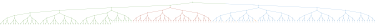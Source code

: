 strict digraph  {
graph[splines=false]; nodesep=0.7; rankdir=TB; ranksep=0.6; forcelabels=true; dpi=600; size=2.5;
0 [color="#6aa84fff", fillcolor="#6aa84fff", fixedsize=true, fontname=Arial, fontsize="12pt", height="0.25", label="", penwidth=3, shape=circle, style=filled, xlabel=0];
1 [color="#6aa84fff", fillcolor="#6aa84fff", fixedsize=true, fontname=Arial, fontsize="12pt", height="0.25", label="", penwidth=3, shape=circle, style=filled, xlabel=1];
2 [color="#6fa8dcff", fillcolor="#6fa8dcff", fixedsize=true, fontname=Arial, fontsize="12pt", height="0.25", label="", penwidth=3, shape=circle, style=filled, xlabel=2];
3 [color="#6aa84fff", fillcolor="#6aa84fff", fixedsize=true, fontname=Arial, fontsize="12pt", height="0.25", label="", penwidth=3, shape=circle, style=filled, xlabel=3];
4 [color="#be5742ff", fillcolor="#be5742ff", fixedsize=true, fontname=Arial, fontsize="12pt", height="0.25", label="", penwidth=3, shape=circle, style=filled, xlabel=4];
5 [color="#6fa8dcff", fillcolor="#6fa8dcff", fixedsize=true, fontname=Arial, fontsize="12pt", height="0.25", label="", penwidth=3, shape=circle, style=filled, xlabel=5];
6 [color="#6fa8dcff", fillcolor="#6fa8dcff", fixedsize=true, fontname=Arial, fontsize="12pt", height="0.25", label="", penwidth=3, shape=circle, style=filled, xlabel=6];
7 [color="#6aa84fff", fillcolor="#6aa84fff", fixedsize=true, fontname=Arial, fontsize="12pt", height="0.25", label="", penwidth=3, shape=circle, style=filled, xlabel=7];
8 [color="#6aa84fff", fillcolor="#6aa84fff", fixedsize=true, fontname=Arial, fontsize="12pt", height="0.25", label="", penwidth=3, shape=circle, style=filled, xlabel=8];
9 [color="#be5742ff", fillcolor="#be5742ff", fixedsize=true, fontname=Arial, fontsize="12pt", height="0.25", label="", penwidth=3, shape=circle, style=filled, xlabel=9];
10 [color="#be5742ff", fillcolor="#be5742ff", fixedsize=true, fontname=Arial, fontsize="12pt", height="0.25", label="", penwidth=3, shape=circle, style=filled, xlabel=10];
11 [color="#6fa8dcff", fillcolor="#6fa8dcff", fixedsize=true, fontname=Arial, fontsize="12pt", height="0.25", label="", penwidth=3, shape=circle, style=filled, xlabel=11];
12 [color="#6fa8dcff", fillcolor="#6fa8dcff", fixedsize=true, fontname=Arial, fontsize="12pt", height="0.25", label="", penwidth=3, shape=circle, style=filled, xlabel=12];
13 [color="#6fa8dcff", fillcolor="#6fa8dcff", fixedsize=true, fontname=Arial, fontsize="12pt", height="0.25", label="", penwidth=3, shape=circle, style=filled, xlabel=13];
14 [color="#6fa8dcff", fillcolor="#6fa8dcff", fixedsize=true, fontname=Arial, fontsize="12pt", height="0.25", label="", penwidth=3, shape=circle, style=filled, xlabel=14];
15 [color="#6aa84fff", fillcolor="#6aa84fff", fixedsize=true, fontname=Arial, fontsize="12pt", height="0.25", label="", penwidth=3, shape=circle, style=filled, xlabel=15];
16 [color="#6aa84fff", fillcolor="#6aa84fff", fixedsize=true, fontname=Arial, fontsize="12pt", height="0.25", label="", penwidth=3, shape=circle, style=filled, xlabel=16];
17 [color="#6aa84fff", fillcolor="#6aa84fff", fixedsize=true, fontname=Arial, fontsize="12pt", height="0.25", label="", penwidth=3, shape=circle, style=filled, xlabel=17];
18 [color="#6aa84fff", fillcolor="#6aa84fff", fixedsize=true, fontname=Arial, fontsize="12pt", height="0.25", label="", penwidth=3, shape=circle, style=filled, xlabel=18];
19 [color="#be5742ff", fillcolor="#be5742ff", fixedsize=true, fontname=Arial, fontsize="12pt", height="0.25", label="", penwidth=3, shape=circle, style=filled, xlabel=19];
20 [color="#be5742ff", fillcolor="#be5742ff", fixedsize=true, fontname=Arial, fontsize="12pt", height="0.25", label="", penwidth=3, shape=circle, style=filled, xlabel=20];
21 [color="#be5742ff", fillcolor="#be5742ff", fixedsize=true, fontname=Arial, fontsize="12pt", height="0.25", label="", penwidth=3, shape=circle, style=filled, xlabel=21];
22 [color="#be5742ff", fillcolor="#be5742ff", fixedsize=true, fontname=Arial, fontsize="12pt", height="0.25", label="", penwidth=3, shape=circle, style=filled, xlabel=22];
23 [color="#6fa8dcff", fillcolor="#6fa8dcff", fixedsize=true, fontname=Arial, fontsize="12pt", height="0.25", label="", penwidth=3, shape=circle, style=filled, xlabel=23];
24 [color="#6fa8dcff", fillcolor="#6fa8dcff", fixedsize=true, fontname=Arial, fontsize="12pt", height="0.25", label="", penwidth=3, shape=circle, style=filled, xlabel=24];
25 [color="#6fa8dcff", fillcolor="#6fa8dcff", fixedsize=true, fontname=Arial, fontsize="12pt", height="0.25", label="", penwidth=3, shape=circle, style=filled, xlabel=25];
26 [color="#6fa8dcff", fillcolor="#6fa8dcff", fixedsize=true, fontname=Arial, fontsize="12pt", height="0.25", label="", penwidth=3, shape=circle, style=filled, xlabel=26];
27 [color="#6fa8dcff", fillcolor="#6fa8dcff", fixedsize=true, fontname=Arial, fontsize="12pt", height="0.25", label="", penwidth=3, shape=circle, style=filled, xlabel=27];
28 [color="#6fa8dcff", fillcolor="#6fa8dcff", fixedsize=true, fontname=Arial, fontsize="12pt", height="0.25", label="", penwidth=3, shape=circle, style=filled, xlabel=28];
29 [color="#6fa8dcff", fillcolor="#6fa8dcff", fixedsize=true, fontname=Arial, fontsize="12pt", height="0.25", label="", penwidth=3, shape=circle, style=filled, xlabel=29];
30 [color="#6fa8dcff", fillcolor="#6fa8dcff", fixedsize=true, fontname=Arial, fontsize="12pt", height="0.25", label="", penwidth=3, shape=circle, style=filled, xlabel=30];
31 [color="#6aa84fff", fillcolor="#6aa84fff", fixedsize=true, fontname=Arial, fontsize="12pt", height="0.25", label="", penwidth=3, shape=circle, style=filled, xlabel=31];
32 [color="#6aa84fff", fillcolor="#6aa84fff", fixedsize=true, fontname=Arial, fontsize="12pt", height="0.25", label="", penwidth=3, shape=circle, style=filled, xlabel=32];
33 [color="#6aa84fff", fillcolor="#6aa84fff", fixedsize=true, fontname=Arial, fontsize="12pt", height="0.25", label="", penwidth=3, shape=circle, style=filled, xlabel=33];
34 [color="#6aa84fff", fillcolor="#6aa84fff", fixedsize=true, fontname=Arial, fontsize="12pt", height="0.25", label="", penwidth=3, shape=circle, style=filled, xlabel=34];
35 [color="#6aa84fff", fillcolor="#6aa84fff", fixedsize=true, fontname=Arial, fontsize="12pt", height="0.25", label="", penwidth=3, shape=circle, style=filled, xlabel=35];
36 [color="#6aa84fff", fillcolor="#6aa84fff", fixedsize=true, fontname=Arial, fontsize="12pt", height="0.25", label="", penwidth=3, shape=circle, style=filled, xlabel=36];
37 [color="#6aa84fff", fillcolor="#6aa84fff", fixedsize=true, fontname=Arial, fontsize="12pt", height="0.25", label="", penwidth=3, shape=circle, style=filled, xlabel=37];
38 [color="#6aa84fff", fillcolor="#6aa84fff", fixedsize=true, fontname=Arial, fontsize="12pt", height="0.25", label="", penwidth=3, shape=circle, style=filled, xlabel=38];
39 [color="#be5742ff", fillcolor="#be5742ff", fixedsize=true, fontname=Arial, fontsize="12pt", height="0.25", label="", penwidth=3, shape=circle, style=filled, xlabel=39];
40 [color="#be5742ff", fillcolor="#be5742ff", fixedsize=true, fontname=Arial, fontsize="12pt", height="0.25", label="", penwidth=3, shape=circle, style=filled, xlabel=40];
41 [color="#be5742ff", fillcolor="#be5742ff", fixedsize=true, fontname=Arial, fontsize="12pt", height="0.25", label="", penwidth=3, shape=circle, style=filled, xlabel=41];
42 [color="#be5742ff", fillcolor="#be5742ff", fixedsize=true, fontname=Arial, fontsize="12pt", height="0.25", label="", penwidth=3, shape=circle, style=filled, xlabel=42];
43 [color="#be5742ff", fillcolor="#be5742ff", fixedsize=true, fontname=Arial, fontsize="12pt", height="0.25", label="", penwidth=3, shape=circle, style=filled, xlabel=43];
44 [color="#be5742ff", fillcolor="#be5742ff", fixedsize=true, fontname=Arial, fontsize="12pt", height="0.25", label="", penwidth=3, shape=circle, style=filled, xlabel=44];
45 [color="#be5742ff", fillcolor="#be5742ff", fixedsize=true, fontname=Arial, fontsize="12pt", height="0.25", label="", penwidth=3, shape=circle, style=filled, xlabel=45];
46 [color="#be5742ff", fillcolor="#be5742ff", fixedsize=true, fontname=Arial, fontsize="12pt", height="0.25", label="", penwidth=3, shape=circle, style=filled, xlabel=46];
47 [color="#6fa8dcff", fillcolor="#6fa8dcff", fixedsize=true, fontname=Arial, fontsize="12pt", height="0.25", label="", penwidth=3, shape=circle, style=filled, xlabel=47];
48 [color="#6fa8dcff", fillcolor="#6fa8dcff", fixedsize=true, fontname=Arial, fontsize="12pt", height="0.25", label="", penwidth=3, shape=circle, style=filled, xlabel=48];
49 [color="#6fa8dcff", fillcolor="#6fa8dcff", fixedsize=true, fontname=Arial, fontsize="12pt", height="0.25", label="", penwidth=3, shape=circle, style=filled, xlabel=49];
50 [color="#6fa8dcff", fillcolor="#6fa8dcff", fixedsize=true, fontname=Arial, fontsize="12pt", height="0.25", label="", penwidth=3, shape=circle, style=filled, xlabel=50];
51 [color="#6fa8dcff", fillcolor="#6fa8dcff", fixedsize=true, fontname=Arial, fontsize="12pt", height="0.25", label="", penwidth=3, shape=circle, style=filled, xlabel=51];
52 [color="#6fa8dcff", fillcolor="#6fa8dcff", fixedsize=true, fontname=Arial, fontsize="12pt", height="0.25", label="", penwidth=3, shape=circle, style=filled, xlabel=52];
53 [color="#6fa8dcff", fillcolor="#6fa8dcff", fixedsize=true, fontname=Arial, fontsize="12pt", height="0.25", label="", penwidth=3, shape=circle, style=filled, xlabel=53];
54 [color="#6fa8dcff", fillcolor="#6fa8dcff", fixedsize=true, fontname=Arial, fontsize="12pt", height="0.25", label="", penwidth=3, shape=circle, style=filled, xlabel=54];
55 [color="#6fa8dcff", fillcolor="#6fa8dcff", fixedsize=true, fontname=Arial, fontsize="12pt", height="0.25", label="", penwidth=3, shape=circle, style=filled, xlabel=55];
56 [color="#6fa8dcff", fillcolor="#6fa8dcff", fixedsize=true, fontname=Arial, fontsize="12pt", height="0.25", label="", penwidth=3, shape=circle, style=filled, xlabel=56];
57 [color="#6fa8dcff", fillcolor="#6fa8dcff", fixedsize=true, fontname=Arial, fontsize="12pt", height="0.25", label="", penwidth=3, shape=circle, style=filled, xlabel=57];
58 [color="#6fa8dcff", fillcolor="#6fa8dcff", fixedsize=true, fontname=Arial, fontsize="12pt", height="0.25", label="", penwidth=3, shape=circle, style=filled, xlabel=58];
59 [color="#6fa8dcff", fillcolor="#6fa8dcff", fixedsize=true, fontname=Arial, fontsize="12pt", height="0.25", label="", penwidth=3, shape=circle, style=filled, xlabel=59];
60 [color="#6fa8dcff", fillcolor="#6fa8dcff", fixedsize=true, fontname=Arial, fontsize="12pt", height="0.25", label="", penwidth=3, shape=circle, style=filled, xlabel=60];
61 [color="#6fa8dcff", fillcolor="#6fa8dcff", fixedsize=true, fontname=Arial, fontsize="12pt", height="0.25", label="", penwidth=3, shape=circle, style=filled, xlabel=61];
62 [color="#6fa8dcff", fillcolor="#6fa8dcff", fixedsize=true, fontname=Arial, fontsize="12pt", height="0.25", label="", penwidth=3, shape=circle, style=filled, xlabel=62];
63 [color="#6aa84fff", fillcolor="#6aa84fff", fixedsize=true, fontname=Arial, fontsize="12pt", height="0.25", label="", penwidth=3, shape=circle, style=filled, xlabel=63];
64 [color="#6aa84fff", fillcolor="#6aa84fff", fixedsize=true, fontname=Arial, fontsize="12pt", height="0.25", label="", penwidth=3, shape=circle, style=filled, xlabel=64];
65 [color="#6aa84fff", fillcolor="#6aa84fff", fixedsize=true, fontname=Arial, fontsize="12pt", height="0.25", label="", penwidth=3, shape=circle, style=filled, xlabel=65];
66 [color="#6aa84fff", fillcolor="#6aa84fff", fixedsize=true, fontname=Arial, fontsize="12pt", height="0.25", label="", penwidth=3, shape=circle, style=filled, xlabel=66];
67 [color="#6aa84fff", fillcolor="#6aa84fff", fixedsize=true, fontname=Arial, fontsize="12pt", height="0.25", label="", penwidth=3, shape=circle, style=filled, xlabel=67];
68 [color="#6aa84fff", fillcolor="#6aa84fff", fixedsize=true, fontname=Arial, fontsize="12pt", height="0.25", label="", penwidth=3, shape=circle, style=filled, xlabel=68];
69 [color="#6aa84fff", fillcolor="#6aa84fff", fixedsize=true, fontname=Arial, fontsize="12pt", height="0.25", label="", penwidth=3, shape=circle, style=filled, xlabel=69];
70 [color="#6aa84fff", fillcolor="#6aa84fff", fixedsize=true, fontname=Arial, fontsize="12pt", height="0.25", label="", penwidth=3, shape=circle, style=filled, xlabel=70];
71 [color="#6aa84fff", fillcolor="#6aa84fff", fixedsize=true, fontname=Arial, fontsize="12pt", height="0.25", label="", penwidth=3, shape=circle, style=filled, xlabel=71];
72 [color="#6aa84fff", fillcolor="#6aa84fff", fixedsize=true, fontname=Arial, fontsize="12pt", height="0.25", label="", penwidth=3, shape=circle, style=filled, xlabel=72];
73 [color="#6aa84fff", fillcolor="#6aa84fff", fixedsize=true, fontname=Arial, fontsize="12pt", height="0.25", label="", penwidth=3, shape=circle, style=filled, xlabel=73];
74 [color="#6aa84fff", fillcolor="#6aa84fff", fixedsize=true, fontname=Arial, fontsize="12pt", height="0.25", label="", penwidth=3, shape=circle, style=filled, xlabel=74];
75 [color="#6aa84fff", fillcolor="#6aa84fff", fixedsize=true, fontname=Arial, fontsize="12pt", height="0.25", label="", penwidth=3, shape=circle, style=filled, xlabel=75];
76 [color="#6aa84fff", fillcolor="#6aa84fff", fixedsize=true, fontname=Arial, fontsize="12pt", height="0.25", label="", penwidth=3, shape=circle, style=filled, xlabel=76];
77 [color="#6aa84fff", fillcolor="#6aa84fff", fixedsize=true, fontname=Arial, fontsize="12pt", height="0.25", label="", penwidth=3, shape=circle, style=filled, xlabel=77];
78 [color="#6aa84fff", fillcolor="#6aa84fff", fixedsize=true, fontname=Arial, fontsize="12pt", height="0.25", label="", penwidth=3, shape=circle, style=filled, xlabel=78];
79 [color="#be5742ff", fillcolor="#be5742ff", fixedsize=true, fontname=Arial, fontsize="12pt", height="0.25", label="", penwidth=3, shape=circle, style=filled, xlabel=79];
80 [color="#be5742ff", fillcolor="#be5742ff", fixedsize=true, fontname=Arial, fontsize="12pt", height="0.25", label="", penwidth=3, shape=circle, style=filled, xlabel=80];
81 [color="#be5742ff", fillcolor="#be5742ff", fixedsize=true, fontname=Arial, fontsize="12pt", height="0.25", label="", penwidth=3, shape=circle, style=filled, xlabel=81];
82 [color="#be5742ff", fillcolor="#be5742ff", fixedsize=true, fontname=Arial, fontsize="12pt", height="0.25", label="", penwidth=3, shape=circle, style=filled, xlabel=82];
83 [color="#be5742ff", fillcolor="#be5742ff", fixedsize=true, fontname=Arial, fontsize="12pt", height="0.25", label="", penwidth=3, shape=circle, style=filled, xlabel=83];
84 [color="#be5742ff", fillcolor="#be5742ff", fixedsize=true, fontname=Arial, fontsize="12pt", height="0.25", label="", penwidth=3, shape=circle, style=filled, xlabel=84];
85 [color="#be5742ff", fillcolor="#be5742ff", fixedsize=true, fontname=Arial, fontsize="12pt", height="0.25", label="", penwidth=3, shape=circle, style=filled, xlabel=85];
86 [color="#be5742ff", fillcolor="#be5742ff", fixedsize=true, fontname=Arial, fontsize="12pt", height="0.25", label="", penwidth=3, shape=circle, style=filled, xlabel=86];
87 [color="#be5742ff", fillcolor="#be5742ff", fixedsize=true, fontname=Arial, fontsize="12pt", height="0.25", label="", penwidth=3, shape=circle, style=filled, xlabel=87];
88 [color="#be5742ff", fillcolor="#be5742ff", fixedsize=true, fontname=Arial, fontsize="12pt", height="0.25", label="", penwidth=3, shape=circle, style=filled, xlabel=88];
89 [color="#be5742ff", fillcolor="#be5742ff", fixedsize=true, fontname=Arial, fontsize="12pt", height="0.25", label="", penwidth=3, shape=circle, style=filled, xlabel=89];
90 [color="#be5742ff", fillcolor="#be5742ff", fixedsize=true, fontname=Arial, fontsize="12pt", height="0.25", label="", penwidth=3, shape=circle, style=filled, xlabel=90];
91 [color="#be5742ff", fillcolor="#be5742ff", fixedsize=true, fontname=Arial, fontsize="12pt", height="0.25", label="", penwidth=3, shape=circle, style=filled, xlabel=91];
92 [color="#be5742ff", fillcolor="#be5742ff", fixedsize=true, fontname=Arial, fontsize="12pt", height="0.25", label="", penwidth=3, shape=circle, style=filled, xlabel=92];
93 [color="#be5742ff", fillcolor="#be5742ff", fixedsize=true, fontname=Arial, fontsize="12pt", height="0.25", label="", penwidth=3, shape=circle, style=filled, xlabel=93];
94 [color="#be5742ff", fillcolor="#be5742ff", fixedsize=true, fontname=Arial, fontsize="12pt", height="0.25", label="", penwidth=3, shape=circle, style=filled, xlabel=94];
95 [color="#6fa8dcff", fillcolor="#6fa8dcff", fixedsize=true, fontname=Arial, fontsize="12pt", height="0.25", label="", penwidth=3, shape=circle, style=filled, xlabel=95];
96 [color="#6fa8dcff", fillcolor="#6fa8dcff", fixedsize=true, fontname=Arial, fontsize="12pt", height="0.25", label="", penwidth=3, shape=circle, style=filled, xlabel=96];
97 [color="#6fa8dcff", fillcolor="#6fa8dcff", fixedsize=true, fontname=Arial, fontsize="12pt", height="0.25", label="", penwidth=3, shape=circle, style=filled, xlabel=97];
98 [color="#6fa8dcff", fillcolor="#6fa8dcff", fixedsize=true, fontname=Arial, fontsize="12pt", height="0.25", label="", penwidth=3, shape=circle, style=filled, xlabel=98];
99 [color="#6fa8dcff", fillcolor="#6fa8dcff", fixedsize=true, fontname=Arial, fontsize="12pt", height="0.25", label="", penwidth=3, shape=circle, style=filled, xlabel=99];
100 [color="#6fa8dcff", fillcolor="#6fa8dcff", fixedsize=true, fontname=Arial, fontsize="12pt", height="0.25", label="", penwidth=3, shape=circle, style=filled, xlabel=100];
101 [color="#6fa8dcff", fillcolor="#6fa8dcff", fixedsize=true, fontname=Arial, fontsize="12pt", height="0.25", label="", penwidth=3, shape=circle, style=filled, xlabel=101];
102 [color="#6fa8dcff", fillcolor="#6fa8dcff", fixedsize=true, fontname=Arial, fontsize="12pt", height="0.25", label="", penwidth=3, shape=circle, style=filled, xlabel=102];
103 [color="#6fa8dcff", fillcolor="#6fa8dcff", fixedsize=true, fontname=Arial, fontsize="12pt", height="0.25", label="", penwidth=3, shape=circle, style=filled, xlabel=103];
104 [color="#6fa8dcff", fillcolor="#6fa8dcff", fixedsize=true, fontname=Arial, fontsize="12pt", height="0.25", label="", penwidth=3, shape=circle, style=filled, xlabel=104];
105 [color="#6fa8dcff", fillcolor="#6fa8dcff", fixedsize=true, fontname=Arial, fontsize="12pt", height="0.25", label="", penwidth=3, shape=circle, style=filled, xlabel=105];
106 [color="#6fa8dcff", fillcolor="#6fa8dcff", fixedsize=true, fontname=Arial, fontsize="12pt", height="0.25", label="", penwidth=3, shape=circle, style=filled, xlabel=106];
107 [color="#6fa8dcff", fillcolor="#6fa8dcff", fixedsize=true, fontname=Arial, fontsize="12pt", height="0.25", label="", penwidth=3, shape=circle, style=filled, xlabel=107];
108 [color="#6fa8dcff", fillcolor="#6fa8dcff", fixedsize=true, fontname=Arial, fontsize="12pt", height="0.25", label="", penwidth=3, shape=circle, style=filled, xlabel=108];
109 [color="#6fa8dcff", fillcolor="#6fa8dcff", fixedsize=true, fontname=Arial, fontsize="12pt", height="0.25", label="", penwidth=3, shape=circle, style=filled, xlabel=109];
110 [color="#6fa8dcff", fillcolor="#6fa8dcff", fixedsize=true, fontname=Arial, fontsize="12pt", height="0.25", label="", penwidth=3, shape=circle, style=filled, xlabel=110];
111 [color="#6fa8dcff", fillcolor="#6fa8dcff", fixedsize=true, fontname=Arial, fontsize="12pt", height="0.25", label="", penwidth=3, shape=circle, style=filled, xlabel=111];
112 [color="#6fa8dcff", fillcolor="#6fa8dcff", fixedsize=true, fontname=Arial, fontsize="12pt", height="0.25", label="", penwidth=3, shape=circle, style=filled, xlabel=112];
113 [color="#6fa8dcff", fillcolor="#6fa8dcff", fixedsize=true, fontname=Arial, fontsize="12pt", height="0.25", label="", penwidth=3, shape=circle, style=filled, xlabel=113];
114 [color="#6fa8dcff", fillcolor="#6fa8dcff", fixedsize=true, fontname=Arial, fontsize="12pt", height="0.25", label="", penwidth=3, shape=circle, style=filled, xlabel=114];
115 [color="#6fa8dcff", fillcolor="#6fa8dcff", fixedsize=true, fontname=Arial, fontsize="12pt", height="0.25", label="", penwidth=3, shape=circle, style=filled, xlabel=115];
116 [color="#6fa8dcff", fillcolor="#6fa8dcff", fixedsize=true, fontname=Arial, fontsize="12pt", height="0.25", label="", penwidth=3, shape=circle, style=filled, xlabel=116];
117 [color="#6fa8dcff", fillcolor="#6fa8dcff", fixedsize=true, fontname=Arial, fontsize="12pt", height="0.25", label="", penwidth=3, shape=circle, style=filled, xlabel=117];
118 [color="#6fa8dcff", fillcolor="#6fa8dcff", fixedsize=true, fontname=Arial, fontsize="12pt", height="0.25", label="", penwidth=3, shape=circle, style=filled, xlabel=118];
119 [color="#6fa8dcff", fillcolor="#6fa8dcff", fixedsize=true, fontname=Arial, fontsize="12pt", height="0.25", label="", penwidth=3, shape=circle, style=filled, xlabel=119];
120 [color="#6fa8dcff", fillcolor="#6fa8dcff", fixedsize=true, fontname=Arial, fontsize="12pt", height="0.25", label="", penwidth=3, shape=circle, style=filled, xlabel=120];
121 [color="#6fa8dcff", fillcolor="#6fa8dcff", fixedsize=true, fontname=Arial, fontsize="12pt", height="0.25", label="", penwidth=3, shape=circle, style=filled, xlabel=121];
122 [color="#6fa8dcff", fillcolor="#6fa8dcff", fixedsize=true, fontname=Arial, fontsize="12pt", height="0.25", label="", penwidth=3, shape=circle, style=filled, xlabel=122];
123 [color="#6fa8dcff", fillcolor="#6fa8dcff", fixedsize=true, fontname=Arial, fontsize="12pt", height="0.25", label="", penwidth=3, shape=circle, style=filled, xlabel=123];
124 [color="#6fa8dcff", fillcolor="#6fa8dcff", fixedsize=true, fontname=Arial, fontsize="12pt", height="0.25", label="", penwidth=3, shape=circle, style=filled, xlabel=124];
125 [color="#6fa8dcff", fillcolor="#6fa8dcff", fixedsize=true, fontname=Arial, fontsize="12pt", height="0.25", label="", penwidth=3, shape=circle, style=filled, xlabel=125];
126 [color="#6fa8dcff", fillcolor="#6fa8dcff", fixedsize=true, fontname=Arial, fontsize="12pt", height="0.25", label="", penwidth=3, shape=circle, style=filled, xlabel=126];
127 [color="#6aa84fff", fillcolor="#6aa84fff", fixedsize=true, fontname=Arial, fontsize="12pt", height="0.25", label="", penwidth=3, shape=circle, style=filled, xlabel=127];
128 [color="#6aa84fff", fillcolor="#6aa84fff", fixedsize=true, fontname=Arial, fontsize="12pt", height="0.25", label="", penwidth=3, shape=circle, style=filled, xlabel=128];
129 [color="#6aa84fff", fillcolor="#6aa84fff", fixedsize=true, fontname=Arial, fontsize="12pt", height="0.25", label="", penwidth=3, shape=circle, style=filled, xlabel=129];
130 [color="#6aa84fff", fillcolor="#6aa84fff", fixedsize=true, fontname=Arial, fontsize="12pt", height="0.25", label="", penwidth=3, shape=circle, style=filled, xlabel=130];
131 [color="#6aa84fff", fillcolor="#6aa84fff", fixedsize=true, fontname=Arial, fontsize="12pt", height="0.25", label="", penwidth=3, shape=circle, style=filled, xlabel=131];
132 [color="#6aa84fff", fillcolor="#6aa84fff", fixedsize=true, fontname=Arial, fontsize="12pt", height="0.25", label="", penwidth=3, shape=circle, style=filled, xlabel=132];
133 [color="#6aa84fff", fillcolor="#6aa84fff", fixedsize=true, fontname=Arial, fontsize="12pt", height="0.25", label="", penwidth=3, shape=circle, style=filled, xlabel=133];
134 [color="#6aa84fff", fillcolor="#6aa84fff", fixedsize=true, fontname=Arial, fontsize="12pt", height="0.25", label="", penwidth=3, shape=circle, style=filled, xlabel=134];
135 [color="#6aa84fff", fillcolor="#6aa84fff", fixedsize=true, fontname=Arial, fontsize="12pt", height="0.25", label="", penwidth=3, shape=circle, style=filled, xlabel=135];
136 [color="#6aa84fff", fillcolor="#6aa84fff", fixedsize=true, fontname=Arial, fontsize="12pt", height="0.25", label="", penwidth=3, shape=circle, style=filled, xlabel=136];
137 [color="#6aa84fff", fillcolor="#6aa84fff", fixedsize=true, fontname=Arial, fontsize="12pt", height="0.25", label="", penwidth=3, shape=circle, style=filled, xlabel=137];
138 [color="#6aa84fff", fillcolor="#6aa84fff", fixedsize=true, fontname=Arial, fontsize="12pt", height="0.25", label="", penwidth=3, shape=circle, style=filled, xlabel=138];
139 [color="#6aa84fff", fillcolor="#6aa84fff", fixedsize=true, fontname=Arial, fontsize="12pt", height="0.25", label="", penwidth=3, shape=circle, style=filled, xlabel=139];
140 [color="#6aa84fff", fillcolor="#6aa84fff", fixedsize=true, fontname=Arial, fontsize="12pt", height="0.25", label="", penwidth=3, shape=circle, style=filled, xlabel=140];
141 [color="#6aa84fff", fillcolor="#6aa84fff", fixedsize=true, fontname=Arial, fontsize="12pt", height="0.25", label="", penwidth=3, shape=circle, style=filled, xlabel=141];
142 [color="#6aa84fff", fillcolor="#6aa84fff", fixedsize=true, fontname=Arial, fontsize="12pt", height="0.25", label="", penwidth=3, shape=circle, style=filled, xlabel=142];
143 [color="#6aa84fff", fillcolor="#6aa84fff", fixedsize=true, fontname=Arial, fontsize="12pt", height="0.25", label="", penwidth=3, shape=circle, style=filled, xlabel=143];
144 [color="#6aa84fff", fillcolor="#6aa84fff", fixedsize=true, fontname=Arial, fontsize="12pt", height="0.25", label="", penwidth=3, shape=circle, style=filled, xlabel=144];
145 [color="#6aa84fff", fillcolor="#6aa84fff", fixedsize=true, fontname=Arial, fontsize="12pt", height="0.25", label="", penwidth=3, shape=circle, style=filled, xlabel=145];
146 [color="#6aa84fff", fillcolor="#6aa84fff", fixedsize=true, fontname=Arial, fontsize="12pt", height="0.25", label="", penwidth=3, shape=circle, style=filled, xlabel=146];
147 [color="#6aa84fff", fillcolor="#6aa84fff", fixedsize=true, fontname=Arial, fontsize="12pt", height="0.25", label="", penwidth=3, shape=circle, style=filled, xlabel=147];
148 [color="#6aa84fff", fillcolor="#6aa84fff", fixedsize=true, fontname=Arial, fontsize="12pt", height="0.25", label="", penwidth=3, shape=circle, style=filled, xlabel=148];
149 [color="#6aa84fff", fillcolor="#6aa84fff", fixedsize=true, fontname=Arial, fontsize="12pt", height="0.25", label="", penwidth=3, shape=circle, style=filled, xlabel=149];
150 [color="#6aa84fff", fillcolor="#6aa84fff", fixedsize=true, fontname=Arial, fontsize="12pt", height="0.25", label="", penwidth=3, shape=circle, style=filled, xlabel=150];
151 [color="#6aa84fff", fillcolor="#6aa84fff", fixedsize=true, fontname=Arial, fontsize="12pt", height="0.25", label="", penwidth=3, shape=circle, style=filled, xlabel=151];
152 [color="#6aa84fff", fillcolor="#6aa84fff", fixedsize=true, fontname=Arial, fontsize="12pt", height="0.25", label="", penwidth=3, shape=circle, style=filled, xlabel=152];
153 [color="#6aa84fff", fillcolor="#6aa84fff", fixedsize=true, fontname=Arial, fontsize="12pt", height="0.25", label="", penwidth=3, shape=circle, style=filled, xlabel=153];
154 [color="#6aa84fff", fillcolor="#6aa84fff", fixedsize=true, fontname=Arial, fontsize="12pt", height="0.25", label="", penwidth=3, shape=circle, style=filled, xlabel=154];
155 [color="#6aa84fff", fillcolor="#6aa84fff", fixedsize=true, fontname=Arial, fontsize="12pt", height="0.25", label="", penwidth=3, shape=circle, style=filled, xlabel=155];
156 [color="#6aa84fff", fillcolor="#6aa84fff", fixedsize=true, fontname=Arial, fontsize="12pt", height="0.25", label="", penwidth=3, shape=circle, style=filled, xlabel=156];
157 [color="#6aa84fff", fillcolor="#6aa84fff", fixedsize=true, fontname=Arial, fontsize="12pt", height="0.25", label="", penwidth=3, shape=circle, style=filled, xlabel=157];
158 [color="#6aa84fff", fillcolor="#6aa84fff", fixedsize=true, fontname=Arial, fontsize="12pt", height="0.25", label="", penwidth=3, shape=circle, style=filled, xlabel=158];
159 [color="#be5742ff", fillcolor="#be5742ff", fixedsize=true, fontname=Arial, fontsize="12pt", height="0.25", label="", penwidth=3, shape=circle, style=filled, xlabel=159];
160 [color="#be5742ff", fillcolor="#be5742ff", fixedsize=true, fontname=Arial, fontsize="12pt", height="0.25", label="", penwidth=3, shape=circle, style=filled, xlabel=160];
161 [color="#be5742ff", fillcolor="#be5742ff", fixedsize=true, fontname=Arial, fontsize="12pt", height="0.25", label="", penwidth=3, shape=circle, style=filled, xlabel=161];
162 [color="#be5742ff", fillcolor="#be5742ff", fixedsize=true, fontname=Arial, fontsize="12pt", height="0.25", label="", penwidth=3, shape=circle, style=filled, xlabel=162];
163 [color="#be5742ff", fillcolor="#be5742ff", fixedsize=true, fontname=Arial, fontsize="12pt", height="0.25", label="", penwidth=3, shape=circle, style=filled, xlabel=163];
164 [color="#be5742ff", fillcolor="#be5742ff", fixedsize=true, fontname=Arial, fontsize="12pt", height="0.25", label="", penwidth=3, shape=circle, style=filled, xlabel=164];
165 [color="#be5742ff", fillcolor="#be5742ff", fixedsize=true, fontname=Arial, fontsize="12pt", height="0.25", label="", penwidth=3, shape=circle, style=filled, xlabel=165];
166 [color="#be5742ff", fillcolor="#be5742ff", fixedsize=true, fontname=Arial, fontsize="12pt", height="0.25", label="", penwidth=3, shape=circle, style=filled, xlabel=166];
167 [color="#be5742ff", fillcolor="#be5742ff", fixedsize=true, fontname=Arial, fontsize="12pt", height="0.25", label="", penwidth=3, shape=circle, style=filled, xlabel=167];
168 [color="#be5742ff", fillcolor="#be5742ff", fixedsize=true, fontname=Arial, fontsize="12pt", height="0.25", label="", penwidth=3, shape=circle, style=filled, xlabel=168];
169 [color="#be5742ff", fillcolor="#be5742ff", fixedsize=true, fontname=Arial, fontsize="12pt", height="0.25", label="", penwidth=3, shape=circle, style=filled, xlabel=169];
170 [color="#be5742ff", fillcolor="#be5742ff", fixedsize=true, fontname=Arial, fontsize="12pt", height="0.25", label="", penwidth=3, shape=circle, style=filled, xlabel=170];
171 [color="#be5742ff", fillcolor="#be5742ff", fixedsize=true, fontname=Arial, fontsize="12pt", height="0.25", label="", penwidth=3, shape=circle, style=filled, xlabel=171];
172 [color="#be5742ff", fillcolor="#be5742ff", fixedsize=true, fontname=Arial, fontsize="12pt", height="0.25", label="", penwidth=3, shape=circle, style=filled, xlabel=172];
173 [color="#be5742ff", fillcolor="#be5742ff", fixedsize=true, fontname=Arial, fontsize="12pt", height="0.25", label="", penwidth=3, shape=circle, style=filled, xlabel=173];
174 [color="#be5742ff", fillcolor="#be5742ff", fixedsize=true, fontname=Arial, fontsize="12pt", height="0.25", label="", penwidth=3, shape=circle, style=filled, xlabel=174];
175 [color="#be5742ff", fillcolor="#be5742ff", fixedsize=true, fontname=Arial, fontsize="12pt", height="0.25", label="", penwidth=3, shape=circle, style=filled, xlabel=175];
176 [color="#be5742ff", fillcolor="#be5742ff", fixedsize=true, fontname=Arial, fontsize="12pt", height="0.25", label="", penwidth=3, shape=circle, style=filled, xlabel=176];
177 [color="#be5742ff", fillcolor="#be5742ff", fixedsize=true, fontname=Arial, fontsize="12pt", height="0.25", label="", penwidth=3, shape=circle, style=filled, xlabel=177];
178 [color="#be5742ff", fillcolor="#be5742ff", fixedsize=true, fontname=Arial, fontsize="12pt", height="0.25", label="", penwidth=3, shape=circle, style=filled, xlabel=178];
179 [color="#be5742ff", fillcolor="#be5742ff", fixedsize=true, fontname=Arial, fontsize="12pt", height="0.25", label="", penwidth=3, shape=circle, style=filled, xlabel=179];
180 [color="#be5742ff", fillcolor="#be5742ff", fixedsize=true, fontname=Arial, fontsize="12pt", height="0.25", label="", penwidth=3, shape=circle, style=filled, xlabel=180];
181 [color="#be5742ff", fillcolor="#be5742ff", fixedsize=true, fontname=Arial, fontsize="12pt", height="0.25", label="", penwidth=3, shape=circle, style=filled, xlabel=181];
182 [color="#be5742ff", fillcolor="#be5742ff", fixedsize=true, fontname=Arial, fontsize="12pt", height="0.25", label="", penwidth=3, shape=circle, style=filled, xlabel=182];
183 [color="#be5742ff", fillcolor="#be5742ff", fixedsize=true, fontname=Arial, fontsize="12pt", height="0.25", label="", penwidth=3, shape=circle, style=filled, xlabel=183];
184 [color="#be5742ff", fillcolor="#be5742ff", fixedsize=true, fontname=Arial, fontsize="12pt", height="0.25", label="", penwidth=3, shape=circle, style=filled, xlabel=184];
185 [color="#be5742ff", fillcolor="#be5742ff", fixedsize=true, fontname=Arial, fontsize="12pt", height="0.25", label="", penwidth=3, shape=circle, style=filled, xlabel=185];
186 [color="#be5742ff", fillcolor="#be5742ff", fixedsize=true, fontname=Arial, fontsize="12pt", height="0.25", label="", penwidth=3, shape=circle, style=filled, xlabel=186];
187 [color="#be5742ff", fillcolor="#be5742ff", fixedsize=true, fontname=Arial, fontsize="12pt", height="0.25", label="", penwidth=3, shape=circle, style=filled, xlabel=187];
188 [color="#be5742ff", fillcolor="#be5742ff", fixedsize=true, fontname=Arial, fontsize="12pt", height="0.25", label="", penwidth=3, shape=circle, style=filled, xlabel=188];
189 [color="#be5742ff", fillcolor="#be5742ff", fixedsize=true, fontname=Arial, fontsize="12pt", height="0.25", label="", penwidth=3, shape=circle, style=filled, xlabel=189];
190 [color="#be5742ff", fillcolor="#be5742ff", fixedsize=true, fontname=Arial, fontsize="12pt", height="0.25", label="", penwidth=3, shape=circle, style=filled, xlabel=190];
191 [color="#6fa8dcff", fillcolor="#6fa8dcff", fixedsize=true, fontname=Arial, fontsize="12pt", height="0.25", label="", penwidth=3, shape=circle, style=filled, xlabel=191];
192 [color="#6fa8dcff", fillcolor="#6fa8dcff", fixedsize=true, fontname=Arial, fontsize="12pt", height="0.25", label="", penwidth=3, shape=circle, style=filled, xlabel=192];
193 [color="#6fa8dcff", fillcolor="#6fa8dcff", fixedsize=true, fontname=Arial, fontsize="12pt", height="0.25", label="", penwidth=3, shape=circle, style=filled, xlabel=193];
194 [color="#6fa8dcff", fillcolor="#6fa8dcff", fixedsize=true, fontname=Arial, fontsize="12pt", height="0.25", label="", penwidth=3, shape=circle, style=filled, xlabel=194];
195 [color="#6fa8dcff", fillcolor="#6fa8dcff", fixedsize=true, fontname=Arial, fontsize="12pt", height="0.25", label="", penwidth=3, shape=circle, style=filled, xlabel=195];
196 [color="#6fa8dcff", fillcolor="#6fa8dcff", fixedsize=true, fontname=Arial, fontsize="12pt", height="0.25", label="", penwidth=3, shape=circle, style=filled, xlabel=196];
197 [color="#6fa8dcff", fillcolor="#6fa8dcff", fixedsize=true, fontname=Arial, fontsize="12pt", height="0.25", label="", penwidth=3, shape=circle, style=filled, xlabel=197];
198 [color="#6fa8dcff", fillcolor="#6fa8dcff", fixedsize=true, fontname=Arial, fontsize="12pt", height="0.25", label="", penwidth=3, shape=circle, style=filled, xlabel=198];
199 [color="#6fa8dcff", fillcolor="#6fa8dcff", fixedsize=true, fontname=Arial, fontsize="12pt", height="0.25", label="", penwidth=3, shape=circle, style=filled, xlabel=199];
200 [color="#6fa8dcff", fillcolor="#6fa8dcff", fixedsize=true, fontname=Arial, fontsize="12pt", height="0.25", label="", penwidth=3, shape=circle, style=filled, xlabel=200];
201 [color="#6fa8dcff", fillcolor="#6fa8dcff", fixedsize=true, fontname=Arial, fontsize="12pt", height="0.25", label="", penwidth=3, shape=circle, style=filled, xlabel=201];
202 [color="#6fa8dcff", fillcolor="#6fa8dcff", fixedsize=true, fontname=Arial, fontsize="12pt", height="0.25", label="", penwidth=3, shape=circle, style=filled, xlabel=202];
203 [color="#6fa8dcff", fillcolor="#6fa8dcff", fixedsize=true, fontname=Arial, fontsize="12pt", height="0.25", label="", penwidth=3, shape=circle, style=filled, xlabel=203];
204 [color="#6fa8dcff", fillcolor="#6fa8dcff", fixedsize=true, fontname=Arial, fontsize="12pt", height="0.25", label="", penwidth=3, shape=circle, style=filled, xlabel=204];
205 [color="#6fa8dcff", fillcolor="#6fa8dcff", fixedsize=true, fontname=Arial, fontsize="12pt", height="0.25", label="", penwidth=3, shape=circle, style=filled, xlabel=205];
206 [color="#e69138ff", fillcolor="#e69138ff", fixedsize=true, fontname=Arial, fontsize="12pt", height="0.25", label="", penwidth=3, shape=circle, style=filled, xlabel=206];
207 [color="#6fa8dcff", fillcolor="#6fa8dcff", fixedsize=true, fontname=Arial, fontsize="12pt", height="0.25", label="", penwidth=3, shape=circle, style=filled, xlabel=207];
208 [color="#6fa8dcff", fillcolor="#6fa8dcff", fixedsize=true, fontname=Arial, fontsize="12pt", height="0.25", label="", penwidth=3, shape=circle, style=filled, xlabel=208];
209 [color="#6fa8dcff", fillcolor="#6fa8dcff", fixedsize=true, fontname=Arial, fontsize="12pt", height="0.25", label="", penwidth=3, shape=circle, style=filled, xlabel=209];
210 [color="#6fa8dcff", fillcolor="#6fa8dcff", fixedsize=true, fontname=Arial, fontsize="12pt", height="0.25", label="", penwidth=3, shape=circle, style=filled, xlabel=210];
211 [color="#6fa8dcff", fillcolor="#6fa8dcff", fixedsize=true, fontname=Arial, fontsize="12pt", height="0.25", label="", penwidth=3, shape=circle, style=filled, xlabel=211];
212 [color="#6fa8dcff", fillcolor="#6fa8dcff", fixedsize=true, fontname=Arial, fontsize="12pt", height="0.25", label="", penwidth=3, shape=circle, style=filled, xlabel=212];
213 [color="#6fa8dcff", fillcolor="#6fa8dcff", fixedsize=true, fontname=Arial, fontsize="12pt", height="0.25", label="", penwidth=3, shape=circle, style=filled, xlabel=213];
214 [color="#6fa8dcff", fillcolor="#6fa8dcff", fixedsize=true, fontname=Arial, fontsize="12pt", height="0.25", label="", penwidth=3, shape=circle, style=filled, xlabel=214];
215 [color="#6fa8dcff", fillcolor="#6fa8dcff", fixedsize=true, fontname=Arial, fontsize="12pt", height="0.25", label="", penwidth=3, shape=circle, style=filled, xlabel=215];
216 [color="#6fa8dcff", fillcolor="#6fa8dcff", fixedsize=true, fontname=Arial, fontsize="12pt", height="0.25", label="", penwidth=3, shape=circle, style=filled, xlabel=216];
217 [color="#6fa8dcff", fillcolor="#6fa8dcff", fixedsize=true, fontname=Arial, fontsize="12pt", height="0.25", label="", penwidth=3, shape=circle, style=filled, xlabel=217];
218 [color="#6fa8dcff", fillcolor="#6fa8dcff", fixedsize=true, fontname=Arial, fontsize="12pt", height="0.25", label="", penwidth=3, shape=circle, style=filled, xlabel=218];
219 [color="#6fa8dcff", fillcolor="#6fa8dcff", fixedsize=true, fontname=Arial, fontsize="12pt", height="0.25", label="", penwidth=3, shape=circle, style=filled, xlabel=219];
220 [color="#6fa8dcff", fillcolor="#6fa8dcff", fixedsize=true, fontname=Arial, fontsize="12pt", height="0.25", label="", penwidth=3, shape=circle, style=filled, xlabel=220];
221 [color="#6fa8dcff", fillcolor="#6fa8dcff", fixedsize=true, fontname=Arial, fontsize="12pt", height="0.25", label="", penwidth=3, shape=circle, style=filled, xlabel=221];
222 [color="#6fa8dcff", fillcolor="#6fa8dcff", fixedsize=true, fontname=Arial, fontsize="12pt", height="0.25", label="", penwidth=3, shape=circle, style=filled, xlabel=222];
223 [color="#6fa8dcff", fillcolor="#6fa8dcff", fixedsize=true, fontname=Arial, fontsize="12pt", height="0.25", label="", penwidth=3, shape=circle, style=filled, xlabel=223];
224 [color="#6fa8dcff", fillcolor="#6fa8dcff", fixedsize=true, fontname=Arial, fontsize="12pt", height="0.25", label="", penwidth=3, shape=circle, style=filled, xlabel=224];
225 [color="#6fa8dcff", fillcolor="#6fa8dcff", fixedsize=true, fontname=Arial, fontsize="12pt", height="0.25", label="", penwidth=3, shape=circle, style=filled, xlabel=225];
226 [color="#6fa8dcff", fillcolor="#6fa8dcff", fixedsize=true, fontname=Arial, fontsize="12pt", height="0.25", label="", penwidth=3, shape=circle, style=filled, xlabel=226];
227 [color="#6fa8dcff", fillcolor="#6fa8dcff", fixedsize=true, fontname=Arial, fontsize="12pt", height="0.25", label="", penwidth=3, shape=circle, style=filled, xlabel=227];
228 [color="#6fa8dcff", fillcolor="#6fa8dcff", fixedsize=true, fontname=Arial, fontsize="12pt", height="0.25", label="", penwidth=3, shape=circle, style=filled, xlabel=228];
229 [color="#6fa8dcff", fillcolor="#6fa8dcff", fixedsize=true, fontname=Arial, fontsize="12pt", height="0.25", label="", penwidth=3, shape=circle, style=filled, xlabel=229];
230 [color="#6fa8dcff", fillcolor="#6fa8dcff", fixedsize=true, fontname=Arial, fontsize="12pt", height="0.25", label="", penwidth=3, shape=circle, style=filled, xlabel=230];
231 [color="#6fa8dcff", fillcolor="#6fa8dcff", fixedsize=true, fontname=Arial, fontsize="12pt", height="0.25", label="", penwidth=3, shape=circle, style=filled, xlabel=231];
232 [color="#6fa8dcff", fillcolor="#6fa8dcff", fixedsize=true, fontname=Arial, fontsize="12pt", height="0.25", label="", penwidth=3, shape=circle, style=filled, xlabel=232];
233 [color="#6fa8dcff", fillcolor="#6fa8dcff", fixedsize=true, fontname=Arial, fontsize="12pt", height="0.25", label="", penwidth=3, shape=circle, style=filled, xlabel=233];
234 [color="#6fa8dcff", fillcolor="#6fa8dcff", fixedsize=true, fontname=Arial, fontsize="12pt", height="0.25", label="", penwidth=3, shape=circle, style=filled, xlabel=234];
235 [color="#6fa8dcff", fillcolor="#6fa8dcff", fixedsize=true, fontname=Arial, fontsize="12pt", height="0.25", label="", penwidth=3, shape=circle, style=filled, xlabel=235];
236 [color="#6fa8dcff", fillcolor="#6fa8dcff", fixedsize=true, fontname=Arial, fontsize="12pt", height="0.25", label="", penwidth=3, shape=circle, style=filled, xlabel=236];
237 [color="#6fa8dcff", fillcolor="#6fa8dcff", fixedsize=true, fontname=Arial, fontsize="12pt", height="0.25", label="", penwidth=3, shape=circle, style=filled, xlabel=237];
238 [color="#6fa8dcff", fillcolor="#6fa8dcff", fixedsize=true, fontname=Arial, fontsize="12pt", height="0.25", label="", penwidth=3, shape=circle, style=filled, xlabel=238];
239 [color="#6fa8dcff", fillcolor="#6fa8dcff", fixedsize=true, fontname=Arial, fontsize="12pt", height="0.25", label="", penwidth=3, shape=circle, style=filled, xlabel=239];
240 [color="#6fa8dcff", fillcolor="#6fa8dcff", fixedsize=true, fontname=Arial, fontsize="12pt", height="0.25", label="", penwidth=3, shape=circle, style=filled, xlabel=240];
241 [color="#6fa8dcff", fillcolor="#6fa8dcff", fixedsize=true, fontname=Arial, fontsize="12pt", height="0.25", label="", penwidth=3, shape=circle, style=filled, xlabel=241];
242 [color="#6fa8dcff", fillcolor="#6fa8dcff", fixedsize=true, fontname=Arial, fontsize="12pt", height="0.25", label="", penwidth=3, shape=circle, style=filled, xlabel=242];
243 [color="#6fa8dcff", fillcolor="#6fa8dcff", fixedsize=true, fontname=Arial, fontsize="12pt", height="0.25", label="", penwidth=3, shape=circle, style=filled, xlabel=243];
244 [color="#6fa8dcff", fillcolor="#6fa8dcff", fixedsize=true, fontname=Arial, fontsize="12pt", height="0.25", label="", penwidth=3, shape=circle, style=filled, xlabel=244];
245 [color="#6fa8dcff", fillcolor="#6fa8dcff", fixedsize=true, fontname=Arial, fontsize="12pt", height="0.25", label="", penwidth=3, shape=circle, style=filled, xlabel=245];
246 [color="#6fa8dcff", fillcolor="#6fa8dcff", fixedsize=true, fontname=Arial, fontsize="12pt", height="0.25", label="", penwidth=3, shape=circle, style=filled, xlabel=246];
247 [color="#6fa8dcff", fillcolor="#6fa8dcff", fixedsize=true, fontname=Arial, fontsize="12pt", height="0.25", label="", penwidth=3, shape=circle, style=filled, xlabel=247];
248 [color="#6fa8dcff", fillcolor="#6fa8dcff", fixedsize=true, fontname=Arial, fontsize="12pt", height="0.25", label="", penwidth=3, shape=circle, style=filled, xlabel=248];
249 [color="#6fa8dcff", fillcolor="#6fa8dcff", fixedsize=true, fontname=Arial, fontsize="12pt", height="0.25", label="", penwidth=3, shape=circle, style=filled, xlabel=249];
250 [color="#6fa8dcff", fillcolor="#6fa8dcff", fixedsize=true, fontname=Arial, fontsize="12pt", height="0.25", label="", penwidth=3, shape=circle, style=filled, xlabel=250];
251 [color="#6fa8dcff", fillcolor="#6fa8dcff", fixedsize=true, fontname=Arial, fontsize="12pt", height="0.25", label="", penwidth=3, shape=circle, style=filled, xlabel=251];
252 [color="#6fa8dcff", fillcolor="#6fa8dcff", fixedsize=true, fontname=Arial, fontsize="12pt", height="0.25", label="", penwidth=3, shape=circle, style=filled, xlabel=252];
253 [color="#6fa8dcff", fillcolor="#6fa8dcff", fixedsize=true, fontname=Arial, fontsize="12pt", height="0.25", label="", penwidth=3, shape=circle, style=filled, xlabel=253];
254 [color="#6fa8dcff", fillcolor="#6fa8dcff", fixedsize=true, fontname=Arial, fontsize="12pt", height="0.25", label="", penwidth=3, shape=circle, style=filled, xlabel=254];
255 [color="#6aa84fff", fillcolor="#6aa84fff", fixedsize=true, fontname=Arial, fontsize="12pt", height="0.25", label="", penwidth=3, shape=circle, style=filled, xlabel=255];
256 [color="#6aa84fff", fillcolor="#6aa84fff", fixedsize=true, fontname=Arial, fontsize="12pt", height="0.25", label="", penwidth=3, shape=circle, style=filled, xlabel=256];
257 [color="#6aa84fff", fillcolor="#6aa84fff", fixedsize=true, fontname=Arial, fontsize="12pt", height="0.25", label="", penwidth=3, shape=circle, style=filled, xlabel=257];
258 [color="#6aa84fff", fillcolor="#6aa84fff", fixedsize=true, fontname=Arial, fontsize="12pt", height="0.25", label="", penwidth=3, shape=circle, style=filled, xlabel=258];
259 [color="#6aa84fff", fillcolor="#6aa84fff", fixedsize=true, fontname=Arial, fontsize="12pt", height="0.25", label="", penwidth=3, shape=circle, style=filled, xlabel=259];
260 [color="#6aa84fff", fillcolor="#6aa84fff", fixedsize=true, fontname=Arial, fontsize="12pt", height="0.25", label="", penwidth=3, shape=circle, style=filled, xlabel=260];
261 [color="#6aa84fff", fillcolor="#6aa84fff", fixedsize=true, fontname=Arial, fontsize="12pt", height="0.25", label="", penwidth=3, shape=circle, style=filled, xlabel=261];
262 [color="#6aa84fff", fillcolor="#6aa84fff", fixedsize=true, fontname=Arial, fontsize="12pt", height="0.25", label="", penwidth=3, shape=circle, style=filled, xlabel=262];
263 [color="#6aa84fff", fillcolor="#6aa84fff", fixedsize=true, fontname=Arial, fontsize="12pt", height="0.25", label="", penwidth=3, shape=circle, style=filled, xlabel=263];
264 [color="#6aa84fff", fillcolor="#6aa84fff", fixedsize=true, fontname=Arial, fontsize="12pt", height="0.25", label="", penwidth=3, shape=circle, style=filled, xlabel=264];
265 [color="#6aa84fff", fillcolor="#6aa84fff", fixedsize=true, fontname=Arial, fontsize="12pt", height="0.25", label="", penwidth=3, shape=circle, style=filled, xlabel=265];
266 [color="#6aa84fff", fillcolor="#6aa84fff", fixedsize=true, fontname=Arial, fontsize="12pt", height="0.25", label="", penwidth=3, shape=circle, style=filled, xlabel=266];
267 [color="#6aa84fff", fillcolor="#6aa84fff", fixedsize=true, fontname=Arial, fontsize="12pt", height="0.25", label="", penwidth=3, shape=circle, style=filled, xlabel=267];
268 [color="#6aa84fff", fillcolor="#6aa84fff", fixedsize=true, fontname=Arial, fontsize="12pt", height="0.25", label="", penwidth=3, shape=circle, style=filled, xlabel=268];
269 [color="#6aa84fff", fillcolor="#6aa84fff", fixedsize=true, fontname=Arial, fontsize="12pt", height="0.25", label="", penwidth=3, shape=circle, style=filled, xlabel=269];
270 [color="#6aa84fff", fillcolor="#6aa84fff", fixedsize=true, fontname=Arial, fontsize="12pt", height="0.25", label="", penwidth=3, shape=circle, style=filled, xlabel=270];
271 [color="#6aa84fff", fillcolor="#6aa84fff", fixedsize=true, fontname=Arial, fontsize="12pt", height="0.25", label="", penwidth=3, shape=circle, style=filled, xlabel=271];
272 [color="#6aa84fff", fillcolor="#6aa84fff", fixedsize=true, fontname=Arial, fontsize="12pt", height="0.25", label="", penwidth=3, shape=circle, style=filled, xlabel=272];
273 [color="#6aa84fff", fillcolor="#6aa84fff", fixedsize=true, fontname=Arial, fontsize="12pt", height="0.25", label="", penwidth=3, shape=circle, style=filled, xlabel=273];
274 [color="#6aa84fff", fillcolor="#6aa84fff", fixedsize=true, fontname=Arial, fontsize="12pt", height="0.25", label="", penwidth=3, shape=circle, style=filled, xlabel=274];
275 [color="#6aa84fff", fillcolor="#6aa84fff", fixedsize=true, fontname=Arial, fontsize="12pt", height="0.25", label="", penwidth=3, shape=circle, style=filled, xlabel=275];
276 [color="#6aa84fff", fillcolor="#6aa84fff", fixedsize=true, fontname=Arial, fontsize="12pt", height="0.25", label="", penwidth=3, shape=circle, style=filled, xlabel=276];
277 [color="#6aa84fff", fillcolor="#6aa84fff", fixedsize=true, fontname=Arial, fontsize="12pt", height="0.25", label="", penwidth=3, shape=circle, style=filled, xlabel=277];
278 [color="#6aa84fff", fillcolor="#6aa84fff", fixedsize=true, fontname=Arial, fontsize="12pt", height="0.25", label="", penwidth=3, shape=circle, style=filled, xlabel=278];
279 [color="#6aa84fff", fillcolor="#6aa84fff", fixedsize=true, fontname=Arial, fontsize="12pt", height="0.25", label="", penwidth=3, shape=circle, style=filled, xlabel=279];
280 [color="#6aa84fff", fillcolor="#6aa84fff", fixedsize=true, fontname=Arial, fontsize="12pt", height="0.25", label="", penwidth=3, shape=circle, style=filled, xlabel=280];
281 [color="#6aa84fff", fillcolor="#6aa84fff", fixedsize=true, fontname=Arial, fontsize="12pt", height="0.25", label="", penwidth=3, shape=circle, style=filled, xlabel=281];
282 [color="#6aa84fff", fillcolor="#6aa84fff", fixedsize=true, fontname=Arial, fontsize="12pt", height="0.25", label="", penwidth=3, shape=circle, style=filled, xlabel=282];
283 [color="#6aa84fff", fillcolor="#6aa84fff", fixedsize=true, fontname=Arial, fontsize="12pt", height="0.25", label="", penwidth=3, shape=circle, style=filled, xlabel=283];
284 [color="#6aa84fff", fillcolor="#6aa84fff", fixedsize=true, fontname=Arial, fontsize="12pt", height="0.25", label="", penwidth=3, shape=circle, style=filled, xlabel=284];
285 [color="#6aa84fff", fillcolor="#6aa84fff", fixedsize=true, fontname=Arial, fontsize="12pt", height="0.25", label="", penwidth=3, shape=circle, style=filled, xlabel=285];
286 [color="#6aa84fff", fillcolor="#6aa84fff", fixedsize=true, fontname=Arial, fontsize="12pt", height="0.25", label="", penwidth=3, shape=circle, style=filled, xlabel=286];
287 [color="#6aa84fff", fillcolor="#6aa84fff", fixedsize=true, fontname=Arial, fontsize="12pt", height="0.25", label="", penwidth=3, shape=circle, style=filled, xlabel=287];
288 [color="#6aa84fff", fillcolor="#6aa84fff", fixedsize=true, fontname=Arial, fontsize="12pt", height="0.25", label="", penwidth=3, shape=circle, style=filled, xlabel=288];
289 [color="#6aa84fff", fillcolor="#6aa84fff", fixedsize=true, fontname=Arial, fontsize="12pt", height="0.25", label="", penwidth=3, shape=circle, style=filled, xlabel=289];
290 [color="#6aa84fff", fillcolor="#6aa84fff", fixedsize=true, fontname=Arial, fontsize="12pt", height="0.25", label="", penwidth=3, shape=circle, style=filled, xlabel=290];
291 [color="#6aa84fff", fillcolor="#6aa84fff", fixedsize=true, fontname=Arial, fontsize="12pt", height="0.25", label="", penwidth=3, shape=circle, style=filled, xlabel=291];
292 [color="#6aa84fff", fillcolor="#6aa84fff", fixedsize=true, fontname=Arial, fontsize="12pt", height="0.25", label="", penwidth=3, shape=circle, style=filled, xlabel=292];
293 [color="#6aa84fff", fillcolor="#6aa84fff", fixedsize=true, fontname=Arial, fontsize="12pt", height="0.25", label="", penwidth=3, shape=circle, style=filled, xlabel=293];
294 [color="#6aa84fff", fillcolor="#6aa84fff", fixedsize=true, fontname=Arial, fontsize="12pt", height="0.25", label="", penwidth=3, shape=circle, style=filled, xlabel=294];
295 [color="#6aa84fff", fillcolor="#6aa84fff", fixedsize=true, fontname=Arial, fontsize="12pt", height="0.25", label="", penwidth=3, shape=circle, style=filled, xlabel=295];
296 [color="#6aa84fff", fillcolor="#6aa84fff", fixedsize=true, fontname=Arial, fontsize="12pt", height="0.25", label="", penwidth=3, shape=circle, style=filled, xlabel=296];
297 [color="#6aa84fff", fillcolor="#6aa84fff", fixedsize=true, fontname=Arial, fontsize="12pt", height="0.25", label="", penwidth=3, shape=circle, style=filled, xlabel=297];
298 [color="#6aa84fff", fillcolor="#6aa84fff", fixedsize=true, fontname=Arial, fontsize="12pt", height="0.25", label="", penwidth=3, shape=circle, style=filled, xlabel=298];
299 [color="#6aa84fff", fillcolor="#6aa84fff", fixedsize=true, fontname=Arial, fontsize="12pt", height="0.25", label="", penwidth=3, shape=circle, style=filled, xlabel=299];
300 [color="#6aa84fff", fillcolor="#6aa84fff", fixedsize=true, fontname=Arial, fontsize="12pt", height="0.25", label="", penwidth=3, shape=circle, style=solid, xlabel=""];
301 [color="#6aa84fff", fillcolor="#6aa84fff", fixedsize=true, fontname=Arial, fontsize="12pt", height="0.25", label="", penwidth=3, shape=circle, style=solid, xlabel=""];
302 [color="#6aa84fff", fillcolor="#6aa84fff", fixedsize=true, fontname=Arial, fontsize="12pt", height="0.25", label="", penwidth=3, shape=circle, style=solid, xlabel=""];
303 [color="#6aa84fff", fillcolor="#6aa84fff", fixedsize=true, fontname=Arial, fontsize="12pt", height="0.25", label="", penwidth=3, shape=circle, style=solid, xlabel=""];
304 [color="#6aa84fff", fillcolor="#6aa84fff", fixedsize=true, fontname=Arial, fontsize="12pt", height="0.25", label="", penwidth=3, shape=circle, style=solid, xlabel=""];
305 [color="#6aa84fff", fillcolor="#6aa84fff", fixedsize=true, fontname=Arial, fontsize="12pt", height="0.25", label="", penwidth=3, shape=circle, style=solid, xlabel=""];
306 [color="#6aa84fff", fillcolor="#6aa84fff", fixedsize=true, fontname=Arial, fontsize="12pt", height="0.25", label="", penwidth=3, shape=circle, style=solid, xlabel=""];
307 [color="#6aa84fff", fillcolor="#6aa84fff", fixedsize=true, fontname=Arial, fontsize="12pt", height="0.25", label="", penwidth=3, shape=circle, style=solid, xlabel=""];
308 [color="#6aa84fff", fillcolor="#6aa84fff", fixedsize=true, fontname=Arial, fontsize="12pt", height="0.25", label="", penwidth=3, shape=circle, style=solid, xlabel=""];
309 [color="#be5742ff", fillcolor="#be5742ff", fixedsize=true, fontname=Arial, fontsize="12pt", height="0.25", label="", penwidth=3, shape=circle, style=solid, xlabel=""];
310 [color="#be5742ff", fillcolor="#be5742ff", fixedsize=true, fontname=Arial, fontsize="12pt", height="0.25", label="", penwidth=3, shape=circle, style=solid, xlabel=""];
311 [color="#be5742ff", fillcolor="#be5742ff", fixedsize=true, fontname=Arial, fontsize="12pt", height="0.25", label="", penwidth=3, shape=circle, style=solid, xlabel=""];
312 [color="#be5742ff", fillcolor="#be5742ff", fixedsize=true, fontname=Arial, fontsize="12pt", height="0.25", label="", penwidth=3, shape=circle, style=solid, xlabel=""];
313 [color="#be5742ff", fillcolor="#be5742ff", fixedsize=true, fontname=Arial, fontsize="12pt", height="0.25", label="", penwidth=3, shape=circle, style=solid, xlabel=""];
314 [color="#be5742ff", fillcolor="#be5742ff", fixedsize=true, fontname=Arial, fontsize="12pt", height="0.25", label="", penwidth=3, shape=circle, style=solid, xlabel=""];
315 [color="#be5742ff", fillcolor="#be5742ff", fixedsize=true, fontname=Arial, fontsize="12pt", height="0.25", label="", penwidth=3, shape=circle, style=solid, xlabel=""];
316 [color="#be5742ff", fillcolor="#be5742ff", fixedsize=true, fontname=Arial, fontsize="12pt", height="0.25", label="", penwidth=3, shape=circle, style=solid, xlabel=""];
317 [color="#be5742ff", fillcolor="#be5742ff", fixedsize=true, fontname=Arial, fontsize="12pt", height="0.25", label="", penwidth=3, shape=circle, style=solid, xlabel=""];
318 [color="#be5742ff", fillcolor="#be5742ff", fixedsize=true, fontname=Arial, fontsize="12pt", height="0.25", label="", penwidth=3, shape=circle, style=solid, xlabel=""];
319 [color="#be5742ff", fillcolor="#be5742ff", fixedsize=true, fontname=Arial, fontsize="12pt", height="0.25", label="", penwidth=3, shape=circle, style=solid, xlabel=""];
320 [color="#be5742ff", fillcolor="#be5742ff", fixedsize=true, fontname=Arial, fontsize="12pt", height="0.25", label="", penwidth=3, shape=circle, style=solid, xlabel=""];
321 [color="#be5742ff", fillcolor="#be5742ff", fixedsize=true, fontname=Arial, fontsize="12pt", height="0.25", label="", penwidth=3, shape=circle, style=solid, xlabel=""];
322 [color="#be5742ff", fillcolor="#be5742ff", fixedsize=true, fontname=Arial, fontsize="12pt", height="0.25", label="", penwidth=3, shape=circle, style=solid, xlabel=""];
323 [color="#be5742ff", fillcolor="#be5742ff", fixedsize=true, fontname=Arial, fontsize="12pt", height="0.25", label="", penwidth=3, shape=circle, style=solid, xlabel=""];
324 [color="#be5742ff", fillcolor="#be5742ff", fixedsize=true, fontname=Arial, fontsize="12pt", height="0.25", label="", penwidth=3, shape=circle, style=solid, xlabel=""];
325 [color="#be5742ff", fillcolor="#be5742ff", fixedsize=true, fontname=Arial, fontsize="12pt", height="0.25", label="", penwidth=3, shape=circle, style=solid, xlabel=""];
326 [color="#be5742ff", fillcolor="#be5742ff", fixedsize=true, fontname=Arial, fontsize="12pt", height="0.25", label="", penwidth=3, shape=circle, style=solid, xlabel=""];
327 [color="#be5742ff", fillcolor="#be5742ff", fixedsize=true, fontname=Arial, fontsize="12pt", height="0.25", label="", penwidth=3, shape=circle, style=solid, xlabel=""];
328 [color="#be5742ff", fillcolor="#be5742ff", fixedsize=true, fontname=Arial, fontsize="12pt", height="0.25", label="", penwidth=3, shape=circle, style=solid, xlabel=""];
329 [color="#be5742ff", fillcolor="#be5742ff", fixedsize=true, fontname=Arial, fontsize="12pt", height="0.25", label="", penwidth=3, shape=circle, style=solid, xlabel=""];
330 [color="#be5742ff", fillcolor="#be5742ff", fixedsize=true, fontname=Arial, fontsize="12pt", height="0.25", label="", penwidth=3, shape=circle, style=solid, xlabel=""];
331 [color="#be5742ff", fillcolor="#be5742ff", fixedsize=true, fontname=Arial, fontsize="12pt", height="0.25", label="", penwidth=3, shape=circle, style=solid, xlabel=""];
332 [color="#be5742ff", fillcolor="#be5742ff", fixedsize=true, fontname=Arial, fontsize="12pt", height="0.25", label="", penwidth=3, shape=circle, style=solid, xlabel=""];
333 [color="#be5742ff", fillcolor="#be5742ff", fixedsize=true, fontname=Arial, fontsize="12pt", height="0.25", label="", penwidth=3, shape=circle, style=solid, xlabel=""];
334 [color="#be5742ff", fillcolor="#be5742ff", fixedsize=true, fontname=Arial, fontsize="12pt", height="0.25", label="", penwidth=3, shape=circle, style=solid, xlabel=""];
335 [color="#be5742ff", fillcolor="#be5742ff", fixedsize=true, fontname=Arial, fontsize="12pt", height="0.25", label="", penwidth=3, shape=circle, style=solid, xlabel=""];
336 [color="#be5742ff", fillcolor="#be5742ff", fixedsize=true, fontname=Arial, fontsize="12pt", height="0.25", label="", penwidth=3, shape=circle, style=solid, xlabel=""];
337 [color="#be5742ff", fillcolor="#be5742ff", fixedsize=true, fontname=Arial, fontsize="12pt", height="0.25", label="", penwidth=3, shape=circle, style=solid, xlabel=""];
338 [color="#be5742ff", fillcolor="#be5742ff", fixedsize=true, fontname=Arial, fontsize="12pt", height="0.25", label="", penwidth=3, shape=circle, style=solid, xlabel=""];
339 [color="#be5742ff", fillcolor="#be5742ff", fixedsize=true, fontname=Arial, fontsize="12pt", height="0.25", label="", penwidth=3, shape=circle, style=solid, xlabel=""];
340 [color="#be5742ff", fillcolor="#be5742ff", fixedsize=true, fontname=Arial, fontsize="12pt", height="0.25", label="", penwidth=3, shape=circle, style=solid, xlabel=""];
341 [color="#6fa8dcff", fillcolor="#6fa8dcff", fixedsize=true, fontname=Arial, fontsize="12pt", height="0.25", label="", penwidth=3, shape=circle, style=solid, xlabel=""];
342 [color="#e69138ff", fillcolor="#e69138ff", fixedsize=true, fontname=Arial, fontsize="12pt", height="0.25", label="", penwidth=3, shape=circle, style=solid, xlabel=""];
343 [color="#6fa8dcff", fillcolor="#6fa8dcff", fixedsize=true, fontname=Arial, fontsize="12pt", height="0.25", label="", penwidth=3, shape=circle, style=solid, xlabel=""];
344 [color="#e69138ff", fillcolor="#e69138ff", fixedsize=true, fontname=Arial, fontsize="12pt", height="0.25", label="", penwidth=3, shape=circle, style=solid, xlabel=""];
345 [color="#6fa8dcff", fillcolor="#6fa8dcff", fixedsize=true, fontname=Arial, fontsize="12pt", height="0.25", label="", penwidth=3, shape=circle, style=solid, xlabel=""];
346 [color="#e69138ff", fillcolor="#e69138ff", fixedsize=true, fontname=Arial, fontsize="12pt", height="0.25", label="", penwidth=3, shape=circle, style=solid, xlabel=""];
347 [color="#6fa8dcff", fillcolor="#6fa8dcff", fixedsize=true, fontname=Arial, fontsize="12pt", height="0.25", label="", penwidth=3, shape=circle, style=solid, xlabel=""];
348 [color="#e69138ff", fillcolor="#e69138ff", fixedsize=true, fontname=Arial, fontsize="12pt", height="0.25", label="", penwidth=3, shape=circle, style=solid, xlabel=""];
349 [color="#6fa8dcff", fillcolor="#6fa8dcff", fixedsize=true, fontname=Arial, fontsize="12pt", height="0.25", label="", penwidth=3, shape=circle, style=solid, xlabel=""];
350 [color="#e69138ff", fillcolor="#e69138ff", fixedsize=true, fontname=Arial, fontsize="12pt", height="0.25", label="", penwidth=3, shape=circle, style=solid, xlabel=""];
351 [color="#6fa8dcff", fillcolor="#6fa8dcff", fixedsize=true, fontname=Arial, fontsize="12pt", height="0.25", label="", penwidth=3, shape=circle, style=solid, xlabel=""];
352 [color="#e69138ff", fillcolor="#e69138ff", fixedsize=true, fontname=Arial, fontsize="12pt", height="0.25", label="", penwidth=3, shape=circle, style=solid, xlabel=""];
353 [color="#6fa8dcff", fillcolor="#6fa8dcff", fixedsize=true, fontname=Arial, fontsize="12pt", height="0.25", label="", penwidth=3, shape=circle, style=solid, xlabel=""];
354 [color="#e69138ff", fillcolor="#e69138ff", fixedsize=true, fontname=Arial, fontsize="12pt", height="0.25", label="", penwidth=3, shape=circle, style=solid, xlabel=""];
355 [color="#6fa8dcff", fillcolor="#6fa8dcff", fixedsize=true, fontname=Arial, fontsize="12pt", height="0.25", label="", penwidth=3, shape=circle, style=solid, xlabel=""];
356 [color="#e69138ff", fillcolor="#e69138ff", fixedsize=true, fontname=Arial, fontsize="12pt", height="0.25", label="", penwidth=3, shape=circle, style=solid, xlabel=""];
357 [color="#6fa8dcff", fillcolor="#6fa8dcff", fixedsize=true, fontname=Arial, fontsize="12pt", height="0.25", label="", penwidth=3, shape=circle, style=solid, xlabel=""];
358 [color="#6fa8dcff", fillcolor="#6fa8dcff", fixedsize=true, fontname=Arial, fontsize="12pt", height="0.25", label="", penwidth=3, shape=circle, style=solid, xlabel=""];
359 [color="#6fa8dcff", fillcolor="#6fa8dcff", fixedsize=true, fontname=Arial, fontsize="12pt", height="0.25", label="", penwidth=3, shape=circle, style=solid, xlabel=""];
360 [color="#6fa8dcff", fillcolor="#6fa8dcff", fixedsize=true, fontname=Arial, fontsize="12pt", height="0.25", label="", penwidth=3, shape=circle, style=solid, xlabel=""];
361 [color="#6fa8dcff", fillcolor="#6fa8dcff", fixedsize=true, fontname=Arial, fontsize="12pt", height="0.25", label="", penwidth=3, shape=circle, style=solid, xlabel=""];
362 [color="#e69138ff", fillcolor="#e69138ff", fixedsize=true, fontname=Arial, fontsize="12pt", height="0.25", label="", penwidth=3, shape=circle, style=solid, xlabel=""];
363 [color="#6fa8dcff", fillcolor="#6fa8dcff", fixedsize=true, fontname=Arial, fontsize="12pt", height="0.25", label="", penwidth=3, shape=circle, style=solid, xlabel=""];
364 [color="#e69138ff", fillcolor="#e69138ff", fixedsize=true, fontname=Arial, fontsize="12pt", height="0.25", label="", penwidth=3, shape=circle, style=solid, xlabel=""];
365 [color="#6fa8dcff", fillcolor="#6fa8dcff", fixedsize=true, fontname=Arial, fontsize="12pt", height="0.25", label="", penwidth=3, shape=circle, style=solid, xlabel=""];
366 [color="#e69138ff", fillcolor="#e69138ff", fixedsize=true, fontname=Arial, fontsize="12pt", height="0.25", label="", penwidth=3, shape=circle, style=solid, xlabel=""];
367 [color="#6fa8dcff", fillcolor="#6fa8dcff", fixedsize=true, fontname=Arial, fontsize="12pt", height="0.25", label="", penwidth=3, shape=circle, style=solid, xlabel=""];
368 [color="#e69138ff", fillcolor="#e69138ff", fixedsize=true, fontname=Arial, fontsize="12pt", height="0.25", label="", penwidth=3, shape=circle, style=solid, xlabel=""];
369 [color="#6fa8dcff", fillcolor="#6fa8dcff", fixedsize=true, fontname=Arial, fontsize="12pt", height="0.25", label="", penwidth=3, shape=circle, style=solid, xlabel=""];
370 [color="#6fa8dcff", fillcolor="#6fa8dcff", fixedsize=true, fontname=Arial, fontsize="12pt", height="0.25", label="", penwidth=3, shape=circle, style=solid, xlabel=""];
371 [color="#6fa8dcff", fillcolor="#6fa8dcff", fixedsize=true, fontname=Arial, fontsize="12pt", height="0.25", label="", penwidth=3, shape=circle, style=solid, xlabel=""];
372 [color="#6fa8dcff", fillcolor="#6fa8dcff", fixedsize=true, fontname=Arial, fontsize="12pt", height="0.25", label="", penwidth=3, shape=circle, style=solid, xlabel=""];
373 [color="#6fa8dcff", fillcolor="#6fa8dcff", fixedsize=true, fontname=Arial, fontsize="12pt", height="0.25", label="", penwidth=3, shape=circle, style=solid, xlabel=""];
374 [color="#6fa8dcff", fillcolor="#6fa8dcff", fixedsize=true, fontname=Arial, fontsize="12pt", height="0.25", label="", penwidth=3, shape=circle, style=solid, xlabel=""];
375 [color="#6fa8dcff", fillcolor="#6fa8dcff", fixedsize=true, fontname=Arial, fontsize="12pt", height="0.25", label="", penwidth=3, shape=circle, style=solid, xlabel=""];
376 [color="#6fa8dcff", fillcolor="#6fa8dcff", fixedsize=true, fontname=Arial, fontsize="12pt", height="0.25", label="", penwidth=3, shape=circle, style=solid, xlabel=""];
377 [color="#6fa8dcff", fillcolor="#6fa8dcff", fixedsize=true, fontname=Arial, fontsize="12pt", height="0.25", label="", penwidth=3, shape=circle, style=solid, xlabel=""];
378 [color="#6fa8dcff", fillcolor="#6fa8dcff", fixedsize=true, fontname=Arial, fontsize="12pt", height="0.25", label="", penwidth=3, shape=circle, style=solid, xlabel=""];
379 [color="#6fa8dcff", fillcolor="#6fa8dcff", fixedsize=true, fontname=Arial, fontsize="12pt", height="0.25", label="", penwidth=3, shape=circle, style=solid, xlabel=""];
380 [color="#6fa8dcff", fillcolor="#6fa8dcff", fixedsize=true, fontname=Arial, fontsize="12pt", height="0.25", label="", penwidth=3, shape=circle, style=solid, xlabel=""];
381 [color="#6fa8dcff", fillcolor="#6fa8dcff", fixedsize=true, fontname=Arial, fontsize="12pt", height="0.25", label="", penwidth=3, shape=circle, style=solid, xlabel=""];
382 [color="#6fa8dcff", fillcolor="#6fa8dcff", fixedsize=true, fontname=Arial, fontsize="12pt", height="0.25", label="", penwidth=3, shape=circle, style=solid, xlabel=""];
383 [color="#6fa8dcff", fillcolor="#6fa8dcff", fixedsize=true, fontname=Arial, fontsize="12pt", height="0.25", label="", penwidth=3, shape=circle, style=solid, xlabel=""];
384 [color="#6fa8dcff", fillcolor="#6fa8dcff", fixedsize=true, fontname=Arial, fontsize="12pt", height="0.25", label="", penwidth=3, shape=circle, style=solid, xlabel=""];
385 [color="#6fa8dcff", fillcolor="#6fa8dcff", fixedsize=true, fontname=Arial, fontsize="12pt", height="0.25", label="", penwidth=3, shape=circle, style=solid, xlabel=""];
386 [color="#6fa8dcff", fillcolor="#6fa8dcff", fixedsize=true, fontname=Arial, fontsize="12pt", height="0.25", label="", penwidth=3, shape=circle, style=solid, xlabel=""];
387 [color="#6fa8dcff", fillcolor="#6fa8dcff", fixedsize=true, fontname=Arial, fontsize="12pt", height="0.25", label="", penwidth=3, shape=circle, style=solid, xlabel=""];
388 [color="#6fa8dcff", fillcolor="#6fa8dcff", fixedsize=true, fontname=Arial, fontsize="12pt", height="0.25", label="", penwidth=3, shape=circle, style=solid, xlabel=""];
389 [color="#6fa8dcff", fillcolor="#6fa8dcff", fixedsize=true, fontname=Arial, fontsize="12pt", height="0.25", label="", penwidth=3, shape=circle, style=solid, xlabel=""];
390 [color="#6fa8dcff", fillcolor="#6fa8dcff", fixedsize=true, fontname=Arial, fontsize="12pt", height="0.25", label="", penwidth=3, shape=circle, style=solid, xlabel=""];
391 [color="#6fa8dcff", fillcolor="#6fa8dcff", fixedsize=true, fontname=Arial, fontsize="12pt", height="0.25", label="", penwidth=3, shape=circle, style=solid, xlabel=""];
392 [color="#6fa8dcff", fillcolor="#6fa8dcff", fixedsize=true, fontname=Arial, fontsize="12pt", height="0.25", label="", penwidth=3, shape=circle, style=solid, xlabel=""];
393 [color="#6fa8dcff", fillcolor="#6fa8dcff", fixedsize=true, fontname=Arial, fontsize="12pt", height="0.25", label="", penwidth=3, shape=circle, style=solid, xlabel=""];
394 [color="#6fa8dcff", fillcolor="#6fa8dcff", fixedsize=true, fontname=Arial, fontsize="12pt", height="0.25", label="", penwidth=3, shape=circle, style=solid, xlabel=""];
395 [color="#6fa8dcff", fillcolor="#6fa8dcff", fixedsize=true, fontname=Arial, fontsize="12pt", height="0.25", label="", penwidth=3, shape=circle, style=solid, xlabel=""];
396 [color="#6fa8dcff", fillcolor="#6fa8dcff", fixedsize=true, fontname=Arial, fontsize="12pt", height="0.25", label="", penwidth=3, shape=circle, style=solid, xlabel=""];
397 [color="#6fa8dcff", fillcolor="#6fa8dcff", fixedsize=true, fontname=Arial, fontsize="12pt", height="0.25", label="", penwidth=3, shape=circle, style=solid, xlabel=""];
398 [color="#6fa8dcff", fillcolor="#6fa8dcff", fixedsize=true, fontname=Arial, fontsize="12pt", height="0.25", label="", penwidth=3, shape=circle, style=solid, xlabel=""];
399 [color="#6fa8dcff", fillcolor="#6fa8dcff", fixedsize=true, fontname=Arial, fontsize="12pt", height="0.25", label="", penwidth=3, shape=circle, style=solid, xlabel=""];
400 [color="#6fa8dcff", fillcolor="#6fa8dcff", fixedsize=true, fontname=Arial, fontsize="12pt", height="0.25", label="", penwidth=3, shape=circle, style=solid, xlabel=""];
401 [color="#6fa8dcff", fillcolor="#6fa8dcff", fixedsize=true, fontname=Arial, fontsize="12pt", height="0.25", label="", penwidth=3, shape=circle, style=solid, xlabel=""];
402 [color="#6fa8dcff", fillcolor="#6fa8dcff", fixedsize=true, fontname=Arial, fontsize="12pt", height="0.25", label="", penwidth=3, shape=circle, style=solid, xlabel=""];
403 [color="#6fa8dcff", fillcolor="#6fa8dcff", fixedsize=true, fontname=Arial, fontsize="12pt", height="0.25", label="", penwidth=3, shape=circle, style=solid, xlabel=""];
404 [color="#6fa8dcff", fillcolor="#6fa8dcff", fixedsize=true, fontname=Arial, fontsize="12pt", height="0.25", label="", penwidth=3, shape=circle, style=solid, xlabel=""];
405 [color="#6fa8dcff", fillcolor="#6fa8dcff", fixedsize=true, fontname=Arial, fontsize="12pt", height="0.25", label="", penwidth=3, shape=circle, style=solid, xlabel=""];
406 [color="#6fa8dcff", fillcolor="#6fa8dcff", fixedsize=true, fontname=Arial, fontsize="12pt", height="0.25", label="", penwidth=3, shape=circle, style=solid, xlabel=""];
407 [color="#6fa8dcff", fillcolor="#6fa8dcff", fixedsize=true, fontname=Arial, fontsize="12pt", height="0.25", label="", penwidth=3, shape=circle, style=solid, xlabel=""];
408 [color="#6fa8dcff", fillcolor="#6fa8dcff", fixedsize=true, fontname=Arial, fontsize="12pt", height="0.25", label="", penwidth=3, shape=circle, style=solid, xlabel=""];
409 [color="#6fa8dcff", fillcolor="#6fa8dcff", fixedsize=true, fontname=Arial, fontsize="12pt", height="0.25", label="", penwidth=3, shape=circle, style=solid, xlabel=""];
410 [color="#6fa8dcff", fillcolor="#6fa8dcff", fixedsize=true, fontname=Arial, fontsize="12pt", height="0.25", label="", penwidth=3, shape=circle, style=solid, xlabel=""];
411 [color="#6fa8dcff", fillcolor="#6fa8dcff", fixedsize=true, fontname=Arial, fontsize="12pt", height="0.25", label="", penwidth=3, shape=circle, style=solid, xlabel=""];
412 [color="#6fa8dcff", fillcolor="#6fa8dcff", fixedsize=true, fontname=Arial, fontsize="12pt", height="0.25", label="", penwidth=3, shape=circle, style=solid, xlabel=""];
413 [color="#6fa8dcff", fillcolor="#6fa8dcff", fixedsize=true, fontname=Arial, fontsize="12pt", height="0.25", label="", penwidth=3, shape=circle, style=solid, xlabel=""];
414 [color="#6fa8dcff", fillcolor="#6fa8dcff", fixedsize=true, fontname=Arial, fontsize="12pt", height="0.25", label="", penwidth=3, shape=circle, style=solid, xlabel=""];
415 [color="#6fa8dcff", fillcolor="#6fa8dcff", fixedsize=true, fontname=Arial, fontsize="12pt", height="0.25", label="", penwidth=3, shape=circle, style=solid, xlabel=""];
416 [color="#6fa8dcff", fillcolor="#6fa8dcff", fixedsize=true, fontname=Arial, fontsize="12pt", height="0.25", label="", penwidth=3, shape=circle, style=solid, xlabel=""];
417 [color="#6aa84fff", fillcolor="#6aa84fff", fixedsize=true, fontname=Arial, fontsize="12pt", height="0.25", label="", penwidth=3, shape=circle, style=solid, xlabel=""];
418 [color="#6aa84fff", fillcolor="#6aa84fff", fixedsize=true, fontname=Arial, fontsize="12pt", height="0.25", label="", penwidth=3, shape=circle, style=solid, xlabel=""];
419 [color="#6aa84fff", fillcolor="#6aa84fff", fixedsize=true, fontname=Arial, fontsize="12pt", height="0.25", label="", penwidth=3, shape=circle, style=solid, xlabel=""];
420 [color="#6aa84fff", fillcolor="#6aa84fff", fixedsize=true, fontname=Arial, fontsize="12pt", height="0.25", label="", penwidth=3, shape=circle, style=solid, xlabel=""];
421 [color="#6aa84fff", fillcolor="#6aa84fff", fixedsize=true, fontname=Arial, fontsize="12pt", height="0.25", label="", penwidth=3, shape=circle, style=solid, xlabel=""];
422 [color="#6aa84fff", fillcolor="#6aa84fff", fixedsize=true, fontname=Arial, fontsize="12pt", height="0.25", label="", penwidth=3, shape=circle, style=solid, xlabel=""];
423 [color="#6aa84fff", fillcolor="#6aa84fff", fixedsize=true, fontname=Arial, fontsize="12pt", height="0.25", label="", penwidth=3, shape=circle, style=solid, xlabel=""];
424 [color="#6aa84fff", fillcolor="#6aa84fff", fixedsize=true, fontname=Arial, fontsize="12pt", height="0.25", label="", penwidth=3, shape=circle, style=solid, xlabel=""];
425 [color="#6aa84fff", fillcolor="#6aa84fff", fixedsize=true, fontname=Arial, fontsize="12pt", height="0.25", label="", penwidth=3, shape=circle, style=solid, xlabel=""];
426 [color="#6aa84fff", fillcolor="#6aa84fff", fixedsize=true, fontname=Arial, fontsize="12pt", height="0.25", label="", penwidth=3, shape=circle, style=solid, xlabel=""];
427 [color="#6aa84fff", fillcolor="#6aa84fff", fixedsize=true, fontname=Arial, fontsize="12pt", height="0.25", label="", penwidth=3, shape=circle, style=solid, xlabel=""];
428 [color="#6aa84fff", fillcolor="#6aa84fff", fixedsize=true, fontname=Arial, fontsize="12pt", height="0.25", label="", penwidth=3, shape=circle, style=solid, xlabel=""];
429 [color="#6aa84fff", fillcolor="#6aa84fff", fixedsize=true, fontname=Arial, fontsize="12pt", height="0.25", label="", penwidth=3, shape=circle, style=solid, xlabel=""];
430 [color="#6aa84fff", fillcolor="#6aa84fff", fixedsize=true, fontname=Arial, fontsize="12pt", height="0.25", label="", penwidth=3, shape=circle, style=solid, xlabel=""];
431 [color="#6aa84fff", fillcolor="#6aa84fff", fixedsize=true, fontname=Arial, fontsize="12pt", height="0.25", label="", penwidth=3, shape=circle, style=solid, xlabel=""];
432 [color="#6aa84fff", fillcolor="#6aa84fff", fixedsize=true, fontname=Arial, fontsize="12pt", height="0.25", label="", penwidth=3, shape=circle, style=solid, xlabel=""];
433 [color="#6aa84fff", fillcolor="#6aa84fff", fixedsize=true, fontname=Arial, fontsize="12pt", height="0.25", label="", penwidth=3, shape=circle, style=solid, xlabel=""];
434 [color="#6aa84fff", fillcolor="#6aa84fff", fixedsize=true, fontname=Arial, fontsize="12pt", height="0.25", label="", penwidth=3, shape=circle, style=solid, xlabel=""];
435 [color="#6aa84fff", fillcolor="#6aa84fff", fixedsize=true, fontname=Arial, fontsize="12pt", height="0.25", label="", penwidth=3, shape=circle, style=solid, xlabel=""];
436 [color="#6aa84fff", fillcolor="#6aa84fff", fixedsize=true, fontname=Arial, fontsize="12pt", height="0.25", label="", penwidth=3, shape=circle, style=solid, xlabel=""];
437 [color="#6aa84fff", fillcolor="#6aa84fff", fixedsize=true, fontname=Arial, fontsize="12pt", height="0.25", label="", penwidth=3, shape=circle, style=solid, xlabel=""];
438 [color="#6aa84fff", fillcolor="#6aa84fff", fixedsize=true, fontname=Arial, fontsize="12pt", height="0.25", label="", penwidth=3, shape=circle, style=solid, xlabel=""];
439 [color="#6aa84fff", fillcolor="#6aa84fff", fixedsize=true, fontname=Arial, fontsize="12pt", height="0.25", label="", penwidth=3, shape=circle, style=solid, xlabel=""];
440 [color="#6aa84fff", fillcolor="#6aa84fff", fixedsize=true, fontname=Arial, fontsize="12pt", height="0.25", label="", penwidth=3, shape=circle, style=solid, xlabel=""];
441 [color="#6aa84fff", fillcolor="#6aa84fff", fixedsize=true, fontname=Arial, fontsize="12pt", height="0.25", label="", penwidth=3, shape=circle, style=solid, xlabel=""];
442 [color="#6aa84fff", fillcolor="#6aa84fff", fixedsize=true, fontname=Arial, fontsize="12pt", height="0.25", label="", penwidth=3, shape=circle, style=solid, xlabel=""];
443 [color="#6aa84fff", fillcolor="#6aa84fff", fixedsize=true, fontname=Arial, fontsize="12pt", height="0.25", label="", penwidth=3, shape=circle, style=solid, xlabel=""];
444 [color="#6aa84fff", fillcolor="#6aa84fff", fixedsize=true, fontname=Arial, fontsize="12pt", height="0.25", label="", penwidth=3, shape=circle, style=solid, xlabel=""];
445 [color="#6aa84fff", fillcolor="#6aa84fff", fixedsize=true, fontname=Arial, fontsize="12pt", height="0.25", label="", penwidth=3, shape=circle, style=solid, xlabel=""];
446 [color="#6aa84fff", fillcolor="#6aa84fff", fixedsize=true, fontname=Arial, fontsize="12pt", height="0.25", label="", penwidth=3, shape=circle, style=solid, xlabel=""];
447 [color="#6aa84fff", fillcolor="#6aa84fff", fixedsize=true, fontname=Arial, fontsize="12pt", height="0.25", label="", penwidth=3, shape=circle, style=solid, xlabel=""];
448 [color="#6aa84fff", fillcolor="#6aa84fff", fixedsize=true, fontname=Arial, fontsize="12pt", height="0.25", label="", penwidth=3, shape=circle, style=solid, xlabel=""];
449 [color="#6aa84fff", fillcolor="#6aa84fff", fixedsize=true, fontname=Arial, fontsize="12pt", height="0.25", label="", penwidth=3, shape=circle, style=solid, xlabel=""];
450 [color="#6aa84fff", fillcolor="#6aa84fff", fixedsize=true, fontname=Arial, fontsize="12pt", height="0.25", label="", penwidth=3, shape=circle, style=solid, xlabel=""];
451 [color="#6aa84fff", fillcolor="#6aa84fff", fixedsize=true, fontname=Arial, fontsize="12pt", height="0.25", label="", penwidth=3, shape=circle, style=solid, xlabel=""];
452 [color="#6aa84fff", fillcolor="#6aa84fff", fixedsize=true, fontname=Arial, fontsize="12pt", height="0.25", label="", penwidth=3, shape=circle, style=solid, xlabel=""];
453 [color="#6aa84fff", fillcolor="#6aa84fff", fixedsize=true, fontname=Arial, fontsize="12pt", height="0.25", label="", penwidth=3, shape=circle, style=solid, xlabel=""];
454 [color="#6aa84fff", fillcolor="#6aa84fff", fixedsize=true, fontname=Arial, fontsize="12pt", height="0.25", label="", penwidth=3, shape=circle, style=solid, xlabel=""];
455 [color="#6aa84fff", fillcolor="#6aa84fff", fixedsize=true, fontname=Arial, fontsize="12pt", height="0.25", label="", penwidth=3, shape=circle, style=solid, xlabel=""];
456 [color="#6aa84fff", fillcolor="#6aa84fff", fixedsize=true, fontname=Arial, fontsize="12pt", height="0.25", label="", penwidth=3, shape=circle, style=solid, xlabel=""];
457 [color="#6aa84fff", fillcolor="#6aa84fff", fixedsize=true, fontname=Arial, fontsize="12pt", height="0.25", label="", penwidth=3, shape=circle, style=solid, xlabel=""];
458 [color="#6aa84fff", fillcolor="#6aa84fff", fixedsize=true, fontname=Arial, fontsize="12pt", height="0.25", label="", penwidth=3, shape=circle, style=solid, xlabel=""];
459 [color="#6aa84fff", fillcolor="#6aa84fff", fixedsize=true, fontname=Arial, fontsize="12pt", height="0.25", label="", penwidth=3, shape=circle, style=solid, xlabel=""];
460 [color="#6aa84fff", fillcolor="#6aa84fff", fixedsize=true, fontname=Arial, fontsize="12pt", height="0.25", label="", penwidth=3, shape=circle, style=solid, xlabel=""];
461 [color="#6aa84fff", fillcolor="#6aa84fff", fixedsize=true, fontname=Arial, fontsize="12pt", height="0.25", label="", penwidth=3, shape=circle, style=solid, xlabel=""];
normal [label="", penwidth=3, style=invis, xlabel=0];
0 -> 1  [arrowsize=0, color="#6aa84fff;0.5:#6aa84fff", minlen="2.5", penwidth="5.5", style=solid];
0 -> 2  [arrowsize=0, color="#6aa84fff;0.5:#6fa8dcff", minlen="2.5", penwidth="5.5", style=solid];
1 -> 3  [arrowsize=0, color="#6aa84fff;0.5:#6aa84fff", minlen="2.5", penwidth="5.5", style=solid];
1 -> 4  [arrowsize=0, color="#6aa84fff;0.5:#be5742ff", minlen="2.5", penwidth="5.5", style=solid];
2 -> 5  [arrowsize=0, color="#6fa8dcff;0.5:#6fa8dcff", minlen="2.5", penwidth="5.5", style=solid];
2 -> 6  [arrowsize=0, color="#6fa8dcff;0.5:#6fa8dcff", minlen="2.5", penwidth="5.5", style=solid];
3 -> 7  [arrowsize=0, color="#6aa84fff;0.5:#6aa84fff", minlen="2.5", penwidth="5.5", style=solid];
3 -> 8  [arrowsize=0, color="#6aa84fff;0.5:#6aa84fff", minlen="2.5", penwidth="5.5", style=solid];
4 -> 9  [arrowsize=0, color="#be5742ff;0.5:#be5742ff", minlen="2.5", penwidth="5.5", style=solid];
4 -> 10  [arrowsize=0, color="#be5742ff;0.5:#be5742ff", minlen="2.5", penwidth="5.5", style=solid];
5 -> 11  [arrowsize=0, color="#6fa8dcff;0.5:#6fa8dcff", minlen="2.5", penwidth="5.5", style=solid];
5 -> 12  [arrowsize=0, color="#6fa8dcff;0.5:#6fa8dcff", minlen="2.5", penwidth="5.5", style=solid];
6 -> 13  [arrowsize=0, color="#6fa8dcff;0.5:#6fa8dcff", minlen="2.5", penwidth="5.5", style=solid];
6 -> 14  [arrowsize=0, color="#6fa8dcff;0.5:#6fa8dcff", minlen="2.5", penwidth="5.5", style=solid];
7 -> 15  [arrowsize=0, color="#6aa84fff;0.5:#6aa84fff", minlen="2.5", penwidth="5.5", style=solid];
7 -> 16  [arrowsize=0, color="#6aa84fff;0.5:#6aa84fff", minlen="2.5", penwidth="5.5", style=solid];
8 -> 17  [arrowsize=0, color="#6aa84fff;0.5:#6aa84fff", minlen="2.5", penwidth="5.5", style=solid];
8 -> 18  [arrowsize=0, color="#6aa84fff;0.5:#6aa84fff", minlen="2.5", penwidth="5.5", style=solid];
9 -> 19  [arrowsize=0, color="#be5742ff;0.5:#be5742ff", minlen="2.5", penwidth="5.5", style=solid];
9 -> 20  [arrowsize=0, color="#be5742ff;0.5:#be5742ff", minlen="2.5", penwidth="5.5", style=solid];
10 -> 21  [arrowsize=0, color="#be5742ff;0.5:#be5742ff", minlen="2.5", penwidth="5.5", style=solid];
10 -> 22  [arrowsize=0, color="#be5742ff;0.5:#be5742ff", minlen="2.5", penwidth="5.5", style=solid];
11 -> 23  [arrowsize=0, color="#6fa8dcff;0.5:#6fa8dcff", minlen="2.5", penwidth="5.5", style=solid];
11 -> 24  [arrowsize=0, color="#6fa8dcff;0.5:#6fa8dcff", minlen="2.5", penwidth="5.5", style=solid];
12 -> 25  [arrowsize=0, color="#6fa8dcff;0.5:#6fa8dcff", minlen="2.5", penwidth="5.5", style=solid];
12 -> 26  [arrowsize=0, color="#6fa8dcff;0.5:#6fa8dcff", minlen="2.5", penwidth="5.5", style=solid];
13 -> 27  [arrowsize=0, color="#6fa8dcff;0.5:#6fa8dcff", minlen="2.5", penwidth="5.5", style=solid];
13 -> 28  [arrowsize=0, color="#6fa8dcff;0.5:#6fa8dcff", minlen="2.5", penwidth="5.5", style=solid];
14 -> 29  [arrowsize=0, color="#6fa8dcff;0.5:#6fa8dcff", minlen="2.5", penwidth="5.5", style=solid];
14 -> 30  [arrowsize=0, color="#6fa8dcff;0.5:#6fa8dcff", minlen="2.5", penwidth="5.5", style=solid];
15 -> 31  [arrowsize=0, color="#6aa84fff;0.5:#6aa84fff", minlen="2.5", penwidth="5.5", style=solid];
15 -> 32  [arrowsize=0, color="#6aa84fff;0.5:#6aa84fff", minlen="2.5", penwidth="5.5", style=solid];
16 -> 33  [arrowsize=0, color="#6aa84fff;0.5:#6aa84fff", minlen="2.5", penwidth="5.5", style=solid];
16 -> 34  [arrowsize=0, color="#6aa84fff;0.5:#6aa84fff", minlen="2.5", penwidth="5.5", style=solid];
17 -> 35  [arrowsize=0, color="#6aa84fff;0.5:#6aa84fff", minlen="2.5", penwidth="5.5", style=solid];
17 -> 36  [arrowsize=0, color="#6aa84fff;0.5:#6aa84fff", minlen="2.5", penwidth="5.5", style=solid];
18 -> 37  [arrowsize=0, color="#6aa84fff;0.5:#6aa84fff", minlen="2.5", penwidth="5.5", style=solid];
18 -> 38  [arrowsize=0, color="#6aa84fff;0.5:#6aa84fff", minlen="2.5", penwidth="5.5", style=solid];
19 -> 39  [arrowsize=0, color="#be5742ff;0.5:#be5742ff", minlen="2.5", penwidth="5.5", style=solid];
19 -> 40  [arrowsize=0, color="#be5742ff;0.5:#be5742ff", minlen="2.5", penwidth="5.5", style=solid];
20 -> 41  [arrowsize=0, color="#be5742ff;0.5:#be5742ff", minlen="2.5", penwidth="5.5", style=solid];
20 -> 42  [arrowsize=0, color="#be5742ff;0.5:#be5742ff", minlen="2.5", penwidth="5.5", style=solid];
21 -> 43  [arrowsize=0, color="#be5742ff;0.5:#be5742ff", minlen="2.5", penwidth="5.5", style=solid];
21 -> 44  [arrowsize=0, color="#be5742ff;0.5:#be5742ff", minlen="2.5", penwidth="5.5", style=solid];
22 -> 45  [arrowsize=0, color="#be5742ff;0.5:#be5742ff", minlen="2.5", penwidth="5.5", style=solid];
22 -> 46  [arrowsize=0, color="#be5742ff;0.5:#be5742ff", minlen="2.5", penwidth="5.5", style=solid];
23 -> 47  [arrowsize=0, color="#6fa8dcff;0.5:#6fa8dcff", minlen="2.5", penwidth="5.5", style=solid];
23 -> 48  [arrowsize=0, color="#6fa8dcff;0.5:#6fa8dcff", minlen="2.5", penwidth="5.5", style=solid];
24 -> 49  [arrowsize=0, color="#6fa8dcff;0.5:#6fa8dcff", minlen="2.5", penwidth="5.5", style=solid];
24 -> 50  [arrowsize=0, color="#6fa8dcff;0.5:#6fa8dcff", minlen="2.5", penwidth="5.5", style=solid];
25 -> 51  [arrowsize=0, color="#6fa8dcff;0.5:#6fa8dcff", minlen="2.5", penwidth="5.5", style=solid];
25 -> 52  [arrowsize=0, color="#6fa8dcff;0.5:#6fa8dcff", minlen="2.5", penwidth="5.5", style=solid];
26 -> 53  [arrowsize=0, color="#6fa8dcff;0.5:#6fa8dcff", minlen="2.5", penwidth="5.5", style=solid];
26 -> 54  [arrowsize=0, color="#6fa8dcff;0.5:#6fa8dcff", minlen="2.5", penwidth="5.5", style=solid];
27 -> 55  [arrowsize=0, color="#6fa8dcff;0.5:#6fa8dcff", minlen="2.5", penwidth="5.5", style=solid];
27 -> 56  [arrowsize=0, color="#6fa8dcff;0.5:#6fa8dcff", minlen="2.5", penwidth="5.5", style=solid];
28 -> 57  [arrowsize=0, color="#6fa8dcff;0.5:#6fa8dcff", minlen="2.5", penwidth="5.5", style=solid];
28 -> 58  [arrowsize=0, color="#6fa8dcff;0.5:#6fa8dcff", minlen="2.5", penwidth="5.5", style=solid];
29 -> 59  [arrowsize=0, color="#6fa8dcff;0.5:#6fa8dcff", minlen="2.5", penwidth="5.5", style=solid];
29 -> 60  [arrowsize=0, color="#6fa8dcff;0.5:#6fa8dcff", minlen="2.5", penwidth="5.5", style=solid];
30 -> 61  [arrowsize=0, color="#6fa8dcff;0.5:#6fa8dcff", minlen="2.5", penwidth="5.5", style=solid];
30 -> 62  [arrowsize=0, color="#6fa8dcff;0.5:#6fa8dcff", minlen="2.5", penwidth="5.5", style=solid];
31 -> 63  [arrowsize=0, color="#6aa84fff;0.5:#6aa84fff", minlen="2.5", penwidth="5.5", style=solid];
31 -> 64  [arrowsize=0, color="#6aa84fff;0.5:#6aa84fff", minlen="2.5", penwidth="5.5", style=solid];
32 -> 65  [arrowsize=0, color="#6aa84fff;0.5:#6aa84fff", minlen="2.5", penwidth="5.5", style=solid];
32 -> 66  [arrowsize=0, color="#6aa84fff;0.5:#6aa84fff", minlen="2.5", penwidth="5.5", style=solid];
33 -> 67  [arrowsize=0, color="#6aa84fff;0.5:#6aa84fff", minlen="2.5", penwidth="5.5", style=solid];
33 -> 68  [arrowsize=0, color="#6aa84fff;0.5:#6aa84fff", minlen="2.5", penwidth="5.5", style=solid];
34 -> 69  [arrowsize=0, color="#6aa84fff;0.5:#6aa84fff", minlen="2.5", penwidth="5.5", style=solid];
34 -> 70  [arrowsize=0, color="#6aa84fff;0.5:#6aa84fff", minlen="2.5", penwidth="5.5", style=solid];
35 -> 71  [arrowsize=0, color="#6aa84fff;0.5:#6aa84fff", minlen="2.5", penwidth="5.5", style=solid];
35 -> 72  [arrowsize=0, color="#6aa84fff;0.5:#6aa84fff", minlen="2.5", penwidth="5.5", style=solid];
36 -> 73  [arrowsize=0, color="#6aa84fff;0.5:#6aa84fff", minlen="2.5", penwidth="5.5", style=solid];
36 -> 74  [arrowsize=0, color="#6aa84fff;0.5:#6aa84fff", minlen="2.5", penwidth="5.5", style=solid];
37 -> 75  [arrowsize=0, color="#6aa84fff;0.5:#6aa84fff", minlen="2.5", penwidth="5.5", style=solid];
37 -> 76  [arrowsize=0, color="#6aa84fff;0.5:#6aa84fff", minlen="2.5", penwidth="5.5", style=solid];
38 -> 77  [arrowsize=0, color="#6aa84fff;0.5:#6aa84fff", minlen="2.5", penwidth="5.5", style=solid];
38 -> 78  [arrowsize=0, color="#6aa84fff;0.5:#6aa84fff", minlen="2.5", penwidth="5.5", style=solid];
39 -> 79  [arrowsize=0, color="#be5742ff;0.5:#be5742ff", minlen="2.5", penwidth="5.5", style=solid];
39 -> 80  [arrowsize=0, color="#be5742ff;0.5:#be5742ff", minlen="2.5", penwidth="5.5", style=solid];
40 -> 81  [arrowsize=0, color="#be5742ff;0.5:#be5742ff", minlen="2.5", penwidth="5.5", style=solid];
40 -> 82  [arrowsize=0, color="#be5742ff;0.5:#be5742ff", minlen="2.5", penwidth="5.5", style=solid];
41 -> 83  [arrowsize=0, color="#be5742ff;0.5:#be5742ff", minlen="2.5", penwidth="5.5", style=solid];
41 -> 84  [arrowsize=0, color="#be5742ff;0.5:#be5742ff", minlen="2.5", penwidth="5.5", style=solid];
42 -> 85  [arrowsize=0, color="#be5742ff;0.5:#be5742ff", minlen="2.5", penwidth="5.5", style=solid];
42 -> 86  [arrowsize=0, color="#be5742ff;0.5:#be5742ff", minlen="2.5", penwidth="5.5", style=solid];
43 -> 87  [arrowsize=0, color="#be5742ff;0.5:#be5742ff", minlen="2.5", penwidth="5.5", style=solid];
43 -> 88  [arrowsize=0, color="#be5742ff;0.5:#be5742ff", minlen="2.5", penwidth="5.5", style=solid];
44 -> 89  [arrowsize=0, color="#be5742ff;0.5:#be5742ff", minlen="2.5", penwidth="5.5", style=solid];
44 -> 90  [arrowsize=0, color="#be5742ff;0.5:#be5742ff", minlen="2.5", penwidth="5.5", style=solid];
45 -> 91  [arrowsize=0, color="#be5742ff;0.5:#be5742ff", minlen="2.5", penwidth="5.5", style=solid];
45 -> 92  [arrowsize=0, color="#be5742ff;0.5:#be5742ff", minlen="2.5", penwidth="5.5", style=solid];
46 -> 93  [arrowsize=0, color="#be5742ff;0.5:#be5742ff", minlen="2.5", penwidth="5.5", style=solid];
46 -> 94  [arrowsize=0, color="#be5742ff;0.5:#be5742ff", minlen="2.5", penwidth="5.5", style=solid];
47 -> 95  [arrowsize=0, color="#6fa8dcff;0.5:#6fa8dcff", minlen="2.5", penwidth="5.5", style=solid];
47 -> 96  [arrowsize=0, color="#6fa8dcff;0.5:#6fa8dcff", minlen="2.5", penwidth="5.5", style=solid];
48 -> 97  [arrowsize=0, color="#6fa8dcff;0.5:#6fa8dcff", minlen="2.5", penwidth="5.5", style=solid];
48 -> 98  [arrowsize=0, color="#6fa8dcff;0.5:#6fa8dcff", minlen="2.5", penwidth="5.5", style=solid];
49 -> 99  [arrowsize=0, color="#6fa8dcff;0.5:#6fa8dcff", minlen="2.5", penwidth="5.5", style=solid];
49 -> 100  [arrowsize=0, color="#6fa8dcff;0.5:#6fa8dcff", minlen="2.5", penwidth="5.5", style=solid];
50 -> 101  [arrowsize=0, color="#6fa8dcff;0.5:#6fa8dcff", minlen="2.5", penwidth="5.5", style=solid];
50 -> 102  [arrowsize=0, color="#6fa8dcff;0.5:#6fa8dcff", minlen="2.5", penwidth="5.5", style=solid];
51 -> 103  [arrowsize=0, color="#6fa8dcff;0.5:#6fa8dcff", minlen="2.5", penwidth="5.5", style=solid];
51 -> 104  [arrowsize=0, color="#6fa8dcff;0.5:#6fa8dcff", minlen="2.5", penwidth="5.5", style=solid];
52 -> 105  [arrowsize=0, color="#6fa8dcff;0.5:#6fa8dcff", minlen="2.5", penwidth="5.5", style=solid];
52 -> 106  [arrowsize=0, color="#6fa8dcff;0.5:#6fa8dcff", minlen="2.5", penwidth="5.5", style=solid];
53 -> 107  [arrowsize=0, color="#6fa8dcff;0.5:#6fa8dcff", minlen="2.5", penwidth="5.5", style=solid];
53 -> 108  [arrowsize=0, color="#6fa8dcff;0.5:#6fa8dcff", minlen="2.5", penwidth="5.5", style=solid];
54 -> 109  [arrowsize=0, color="#6fa8dcff;0.5:#6fa8dcff", minlen="2.5", penwidth="5.5", style=solid];
54 -> 110  [arrowsize=0, color="#6fa8dcff;0.5:#6fa8dcff", minlen="2.5", penwidth="5.5", style=solid];
55 -> 111  [arrowsize=0, color="#6fa8dcff;0.5:#6fa8dcff", minlen="2.5", penwidth="5.5", style=solid];
55 -> 112  [arrowsize=0, color="#6fa8dcff;0.5:#6fa8dcff", minlen="2.5", penwidth="5.5", style=solid];
56 -> 113  [arrowsize=0, color="#6fa8dcff;0.5:#6fa8dcff", minlen="2.5", penwidth="5.5", style=solid];
56 -> 114  [arrowsize=0, color="#6fa8dcff;0.5:#6fa8dcff", minlen="2.5", penwidth="5.5", style=solid];
57 -> 115  [arrowsize=0, color="#6fa8dcff;0.5:#6fa8dcff", minlen="2.5", penwidth="5.5", style=solid];
57 -> 116  [arrowsize=0, color="#6fa8dcff;0.5:#6fa8dcff", minlen="2.5", penwidth="5.5", style=solid];
58 -> 117  [arrowsize=0, color="#6fa8dcff;0.5:#6fa8dcff", minlen="2.5", penwidth="5.5", style=solid];
58 -> 118  [arrowsize=0, color="#6fa8dcff;0.5:#6fa8dcff", minlen="2.5", penwidth="5.5", style=solid];
59 -> 119  [arrowsize=0, color="#6fa8dcff;0.5:#6fa8dcff", minlen="2.5", penwidth="5.5", style=solid];
59 -> 120  [arrowsize=0, color="#6fa8dcff;0.5:#6fa8dcff", minlen="2.5", penwidth="5.5", style=solid];
60 -> 121  [arrowsize=0, color="#6fa8dcff;0.5:#6fa8dcff", minlen="2.5", penwidth="5.5", style=solid];
60 -> 122  [arrowsize=0, color="#6fa8dcff;0.5:#6fa8dcff", minlen="2.5", penwidth="5.5", style=solid];
61 -> 123  [arrowsize=0, color="#6fa8dcff;0.5:#6fa8dcff", minlen="2.5", penwidth="5.5", style=solid];
61 -> 124  [arrowsize=0, color="#6fa8dcff;0.5:#6fa8dcff", minlen="2.5", penwidth="5.5", style=solid];
62 -> 125  [arrowsize=0, color="#6fa8dcff;0.5:#6fa8dcff", minlen="2.5", penwidth="5.5", style=solid];
62 -> 126  [arrowsize=0, color="#6fa8dcff;0.5:#6fa8dcff", minlen="2.5", penwidth="5.5", style=solid];
63 -> 127  [arrowsize=0, color="#6aa84fff;0.5:#6aa84fff", minlen="2.5", penwidth="5.5", style=solid];
63 -> 128  [arrowsize=0, color="#6aa84fff;0.5:#6aa84fff", minlen="2.5", penwidth="5.5", style=solid];
64 -> 129  [arrowsize=0, color="#6aa84fff;0.5:#6aa84fff", minlen="2.5", penwidth="5.5", style=solid];
64 -> 130  [arrowsize=0, color="#6aa84fff;0.5:#6aa84fff", minlen="2.5", penwidth="5.5", style=solid];
65 -> 131  [arrowsize=0, color="#6aa84fff;0.5:#6aa84fff", minlen="2.5", penwidth="5.5", style=solid];
65 -> 132  [arrowsize=0, color="#6aa84fff;0.5:#6aa84fff", minlen="2.5", penwidth="5.5", style=solid];
66 -> 133  [arrowsize=0, color="#6aa84fff;0.5:#6aa84fff", minlen="2.5", penwidth="5.5", style=solid];
66 -> 134  [arrowsize=0, color="#6aa84fff;0.5:#6aa84fff", minlen="2.5", penwidth="5.5", style=solid];
67 -> 135  [arrowsize=0, color="#6aa84fff;0.5:#6aa84fff", minlen="2.5", penwidth="5.5", style=solid];
67 -> 136  [arrowsize=0, color="#6aa84fff;0.5:#6aa84fff", minlen="2.5", penwidth="5.5", style=solid];
68 -> 137  [arrowsize=0, color="#6aa84fff;0.5:#6aa84fff", minlen="2.5", penwidth="5.5", style=solid];
68 -> 138  [arrowsize=0, color="#6aa84fff;0.5:#6aa84fff", minlen="2.5", penwidth="5.5", style=solid];
69 -> 139  [arrowsize=0, color="#6aa84fff;0.5:#6aa84fff", minlen="2.5", penwidth="5.5", style=solid];
69 -> 140  [arrowsize=0, color="#6aa84fff;0.5:#6aa84fff", minlen="2.5", penwidth="5.5", style=solid];
70 -> 141  [arrowsize=0, color="#6aa84fff;0.5:#6aa84fff", minlen="2.5", penwidth="5.5", style=solid];
70 -> 142  [arrowsize=0, color="#6aa84fff;0.5:#6aa84fff", minlen="2.5", penwidth="5.5", style=solid];
71 -> 143  [arrowsize=0, color="#6aa84fff;0.5:#6aa84fff", minlen="2.5", penwidth="5.5", style=solid];
71 -> 144  [arrowsize=0, color="#6aa84fff;0.5:#6aa84fff", minlen="2.5", penwidth="5.5", style=solid];
72 -> 145  [arrowsize=0, color="#6aa84fff;0.5:#6aa84fff", minlen="2.5", penwidth="5.5", style=solid];
72 -> 146  [arrowsize=0, color="#6aa84fff;0.5:#6aa84fff", minlen="2.5", penwidth="5.5", style=solid];
73 -> 147  [arrowsize=0, color="#6aa84fff;0.5:#6aa84fff", minlen="2.5", penwidth="5.5", style=solid];
73 -> 148  [arrowsize=0, color="#6aa84fff;0.5:#6aa84fff", minlen="2.5", penwidth="5.5", style=solid];
74 -> 149  [arrowsize=0, color="#6aa84fff;0.5:#6aa84fff", minlen="2.5", penwidth="5.5", style=solid];
74 -> 150  [arrowsize=0, color="#6aa84fff;0.5:#6aa84fff", minlen="2.5", penwidth="5.5", style=solid];
75 -> 151  [arrowsize=0, color="#6aa84fff;0.5:#6aa84fff", minlen="2.5", penwidth="5.5", style=solid];
75 -> 152  [arrowsize=0, color="#6aa84fff;0.5:#6aa84fff", minlen="2.5", penwidth="5.5", style=solid];
76 -> 153  [arrowsize=0, color="#6aa84fff;0.5:#6aa84fff", minlen="2.5", penwidth="5.5", style=solid];
76 -> 154  [arrowsize=0, color="#6aa84fff;0.5:#6aa84fff", minlen="2.5", penwidth="5.5", style=solid];
77 -> 155  [arrowsize=0, color="#6aa84fff;0.5:#6aa84fff", minlen="2.5", penwidth="5.5", style=solid];
77 -> 156  [arrowsize=0, color="#6aa84fff;0.5:#6aa84fff", minlen="2.5", penwidth="5.5", style=solid];
78 -> 157  [arrowsize=0, color="#6aa84fff;0.5:#6aa84fff", minlen="2.5", penwidth="5.5", style=solid];
78 -> 158  [arrowsize=0, color="#6aa84fff;0.5:#6aa84fff", minlen="2.5", penwidth="5.5", style=solid];
79 -> 159  [arrowsize=0, color="#be5742ff;0.5:#be5742ff", minlen="2.5", penwidth="5.5", style=solid];
79 -> 160  [arrowsize=0, color="#be5742ff;0.5:#be5742ff", minlen="2.5", penwidth="5.5", style=solid];
80 -> 161  [arrowsize=0, color="#be5742ff;0.5:#be5742ff", minlen="2.5", penwidth="5.5", style=solid];
80 -> 162  [arrowsize=0, color="#be5742ff;0.5:#be5742ff", minlen="2.5", penwidth="5.5", style=solid];
81 -> 163  [arrowsize=0, color="#be5742ff;0.5:#be5742ff", minlen="2.5", penwidth="5.5", style=solid];
81 -> 164  [arrowsize=0, color="#be5742ff;0.5:#be5742ff", minlen="2.5", penwidth="5.5", style=solid];
82 -> 165  [arrowsize=0, color="#be5742ff;0.5:#be5742ff", minlen="2.5", penwidth="5.5", style=solid];
82 -> 166  [arrowsize=0, color="#be5742ff;0.5:#be5742ff", minlen="2.5", penwidth="5.5", style=solid];
83 -> 167  [arrowsize=0, color="#be5742ff;0.5:#be5742ff", minlen="2.5", penwidth="5.5", style=solid];
83 -> 168  [arrowsize=0, color="#be5742ff;0.5:#be5742ff", minlen="2.5", penwidth="5.5", style=solid];
84 -> 169  [arrowsize=0, color="#be5742ff;0.5:#be5742ff", minlen="2.5", penwidth="5.5", style=solid];
84 -> 170  [arrowsize=0, color="#be5742ff;0.5:#be5742ff", minlen="2.5", penwidth="5.5", style=solid];
85 -> 171  [arrowsize=0, color="#be5742ff;0.5:#be5742ff", minlen="2.5", penwidth="5.5", style=solid];
85 -> 172  [arrowsize=0, color="#be5742ff;0.5:#be5742ff", minlen="2.5", penwidth="5.5", style=solid];
86 -> 173  [arrowsize=0, color="#be5742ff;0.5:#be5742ff", minlen="2.5", penwidth="5.5", style=solid];
86 -> 174  [arrowsize=0, color="#be5742ff;0.5:#be5742ff", minlen="2.5", penwidth="5.5", style=solid];
87 -> 175  [arrowsize=0, color="#be5742ff;0.5:#be5742ff", minlen="2.5", penwidth="5.5", style=solid];
87 -> 176  [arrowsize=0, color="#be5742ff;0.5:#be5742ff", minlen="2.5", penwidth="5.5", style=solid];
88 -> 177  [arrowsize=0, color="#be5742ff;0.5:#be5742ff", minlen="2.5", penwidth="5.5", style=solid];
88 -> 178  [arrowsize=0, color="#be5742ff;0.5:#be5742ff", minlen="2.5", penwidth="5.5", style=solid];
89 -> 179  [arrowsize=0, color="#be5742ff;0.5:#be5742ff", minlen="2.5", penwidth="5.5", style=solid];
89 -> 180  [arrowsize=0, color="#be5742ff;0.5:#be5742ff", minlen="2.5", penwidth="5.5", style=solid];
90 -> 181  [arrowsize=0, color="#be5742ff;0.5:#be5742ff", minlen="2.5", penwidth="5.5", style=solid];
90 -> 182  [arrowsize=0, color="#be5742ff;0.5:#be5742ff", minlen="2.5", penwidth="5.5", style=solid];
91 -> 183  [arrowsize=0, color="#be5742ff;0.5:#be5742ff", minlen="2.5", penwidth="5.5", style=solid];
91 -> 184  [arrowsize=0, color="#be5742ff;0.5:#be5742ff", minlen="2.5", penwidth="5.5", style=solid];
92 -> 185  [arrowsize=0, color="#be5742ff;0.5:#be5742ff", minlen="2.5", penwidth="5.5", style=solid];
92 -> 186  [arrowsize=0, color="#be5742ff;0.5:#be5742ff", minlen="2.5", penwidth="5.5", style=solid];
93 -> 187  [arrowsize=0, color="#be5742ff;0.5:#be5742ff", minlen="2.5", penwidth="5.5", style=solid];
93 -> 188  [arrowsize=0, color="#be5742ff;0.5:#be5742ff", minlen="2.5", penwidth="5.5", style=solid];
94 -> 189  [arrowsize=0, color="#be5742ff;0.5:#be5742ff", minlen="2.5", penwidth="5.5", style=solid];
94 -> 190  [arrowsize=0, color="#be5742ff;0.5:#be5742ff", minlen="2.5", penwidth="5.5", style=solid];
95 -> 191  [arrowsize=0, color="#6fa8dcff;0.5:#6fa8dcff", minlen="2.5", penwidth="5.5", style=solid];
95 -> 192  [arrowsize=0, color="#6fa8dcff;0.5:#6fa8dcff", minlen="2.5", penwidth="5.5", style=solid];
96 -> 193  [arrowsize=0, color="#6fa8dcff;0.5:#6fa8dcff", minlen="2.5", penwidth="5.5", style=solid];
96 -> 194  [arrowsize=0, color="#6fa8dcff;0.5:#6fa8dcff", minlen="2.5", penwidth="5.5", style=solid];
97 -> 195  [arrowsize=0, color="#6fa8dcff;0.5:#6fa8dcff", minlen="2.5", penwidth="5.5", style=solid];
97 -> 196  [arrowsize=0, color="#6fa8dcff;0.5:#6fa8dcff", minlen="2.5", penwidth="5.5", style=solid];
98 -> 197  [arrowsize=0, color="#6fa8dcff;0.5:#6fa8dcff", minlen="2.5", penwidth="5.5", style=solid];
98 -> 198  [arrowsize=0, color="#6fa8dcff;0.5:#6fa8dcff", minlen="2.5", penwidth="5.5", style=solid];
99 -> 199  [arrowsize=0, color="#6fa8dcff;0.5:#6fa8dcff", minlen="2.5", penwidth="5.5", style=solid];
99 -> 200  [arrowsize=0, color="#6fa8dcff;0.5:#6fa8dcff", minlen="2.5", penwidth="5.5", style=solid];
100 -> 201  [arrowsize=0, color="#6fa8dcff;0.5:#6fa8dcff", minlen="2.5", penwidth="5.5", style=solid];
100 -> 202  [arrowsize=0, color="#6fa8dcff;0.5:#6fa8dcff", minlen="2.5", penwidth="5.5", style=solid];
101 -> 203  [arrowsize=0, color="#6fa8dcff;0.5:#6fa8dcff", minlen="2.5", penwidth="5.5", style=solid];
101 -> 204  [arrowsize=0, color="#6fa8dcff;0.5:#6fa8dcff", minlen="2.5", penwidth="5.5", style=solid];
102 -> 205  [arrowsize=0, color="#6fa8dcff;0.5:#6fa8dcff", minlen="2.5", penwidth="5.5", style=solid];
102 -> 206  [arrowsize=0, color="#6fa8dcff;0.5:#e69138ff", minlen="2.5", penwidth="5.5", style=solid];
103 -> 207  [arrowsize=0, color="#6fa8dcff;0.5:#6fa8dcff", minlen="2.5", penwidth="5.5", style=solid];
103 -> 208  [arrowsize=0, color="#6fa8dcff;0.5:#6fa8dcff", minlen="2.5", penwidth="5.5", style=solid];
104 -> 209  [arrowsize=0, color="#6fa8dcff;0.5:#6fa8dcff", minlen="2.5", penwidth="5.5", style=solid];
104 -> 210  [arrowsize=0, color="#6fa8dcff;0.5:#6fa8dcff", minlen="2.5", penwidth="5.5", style=solid];
105 -> 211  [arrowsize=0, color="#6fa8dcff;0.5:#6fa8dcff", minlen="2.5", penwidth="5.5", style=solid];
105 -> 212  [arrowsize=0, color="#6fa8dcff;0.5:#6fa8dcff", minlen="2.5", penwidth="5.5", style=solid];
106 -> 213  [arrowsize=0, color="#6fa8dcff;0.5:#6fa8dcff", minlen="2.5", penwidth="5.5", style=solid];
106 -> 214  [arrowsize=0, color="#6fa8dcff;0.5:#6fa8dcff", minlen="2.5", penwidth="5.5", style=solid];
107 -> 215  [arrowsize=0, color="#6fa8dcff;0.5:#6fa8dcff", minlen="2.5", penwidth="5.5", style=solid];
107 -> 216  [arrowsize=0, color="#6fa8dcff;0.5:#6fa8dcff", minlen="2.5", penwidth="5.5", style=solid];
108 -> 217  [arrowsize=0, color="#6fa8dcff;0.5:#6fa8dcff", minlen="2.5", penwidth="5.5", style=solid];
108 -> 218  [arrowsize=0, color="#6fa8dcff;0.5:#6fa8dcff", minlen="2.5", penwidth="5.5", style=solid];
109 -> 219  [arrowsize=0, color="#6fa8dcff;0.5:#6fa8dcff", minlen="2.5", penwidth="5.5", style=solid];
109 -> 220  [arrowsize=0, color="#6fa8dcff;0.5:#6fa8dcff", minlen="2.5", penwidth="5.5", style=solid];
110 -> 221  [arrowsize=0, color="#6fa8dcff;0.5:#6fa8dcff", minlen="2.5", penwidth="5.5", style=solid];
110 -> 222  [arrowsize=0, color="#6fa8dcff;0.5:#6fa8dcff", minlen="2.5", penwidth="5.5", style=solid];
111 -> 223  [arrowsize=0, color="#6fa8dcff;0.5:#6fa8dcff", minlen="2.5", penwidth="5.5", style=solid];
111 -> 224  [arrowsize=0, color="#6fa8dcff;0.5:#6fa8dcff", minlen="2.5", penwidth="5.5", style=solid];
112 -> 225  [arrowsize=0, color="#6fa8dcff;0.5:#6fa8dcff", minlen="2.5", penwidth="5.5", style=solid];
112 -> 226  [arrowsize=0, color="#6fa8dcff;0.5:#6fa8dcff", minlen="2.5", penwidth="5.5", style=solid];
113 -> 227  [arrowsize=0, color="#6fa8dcff;0.5:#6fa8dcff", minlen="2.5", penwidth="5.5", style=solid];
113 -> 228  [arrowsize=0, color="#6fa8dcff;0.5:#6fa8dcff", minlen="2.5", penwidth="5.5", style=solid];
114 -> 229  [arrowsize=0, color="#6fa8dcff;0.5:#6fa8dcff", minlen="2.5", penwidth="5.5", style=solid];
114 -> 230  [arrowsize=0, color="#6fa8dcff;0.5:#6fa8dcff", minlen="2.5", penwidth="5.5", style=solid];
115 -> 231  [arrowsize=0, color="#6fa8dcff;0.5:#6fa8dcff", minlen="2.5", penwidth="5.5", style=solid];
115 -> 232  [arrowsize=0, color="#6fa8dcff;0.5:#6fa8dcff", minlen="2.5", penwidth="5.5", style=solid];
116 -> 233  [arrowsize=0, color="#6fa8dcff;0.5:#6fa8dcff", minlen="2.5", penwidth="5.5", style=solid];
116 -> 234  [arrowsize=0, color="#6fa8dcff;0.5:#6fa8dcff", minlen="2.5", penwidth="5.5", style=solid];
117 -> 235  [arrowsize=0, color="#6fa8dcff;0.5:#6fa8dcff", minlen="2.5", penwidth="5.5", style=solid];
117 -> 236  [arrowsize=0, color="#6fa8dcff;0.5:#6fa8dcff", minlen="2.5", penwidth="5.5", style=solid];
118 -> 237  [arrowsize=0, color="#6fa8dcff;0.5:#6fa8dcff", minlen="2.5", penwidth="5.5", style=solid];
118 -> 238  [arrowsize=0, color="#6fa8dcff;0.5:#6fa8dcff", minlen="2.5", penwidth="5.5", style=solid];
119 -> 239  [arrowsize=0, color="#6fa8dcff;0.5:#6fa8dcff", minlen="2.5", penwidth="5.5", style=solid];
119 -> 240  [arrowsize=0, color="#6fa8dcff;0.5:#6fa8dcff", minlen="2.5", penwidth="5.5", style=solid];
120 -> 241  [arrowsize=0, color="#6fa8dcff;0.5:#6fa8dcff", minlen="2.5", penwidth="5.5", style=solid];
120 -> 242  [arrowsize=0, color="#6fa8dcff;0.5:#6fa8dcff", minlen="2.5", penwidth="5.5", style=solid];
121 -> 243  [arrowsize=0, color="#6fa8dcff;0.5:#6fa8dcff", minlen="2.5", penwidth="5.5", style=solid];
121 -> 244  [arrowsize=0, color="#6fa8dcff;0.5:#6fa8dcff", minlen="2.5", penwidth="5.5", style=solid];
122 -> 245  [arrowsize=0, color="#6fa8dcff;0.5:#6fa8dcff", minlen="2.5", penwidth="5.5", style=solid];
122 -> 246  [arrowsize=0, color="#6fa8dcff;0.5:#6fa8dcff", minlen="2.5", penwidth="5.5", style=solid];
123 -> 247  [arrowsize=0, color="#6fa8dcff;0.5:#6fa8dcff", minlen="2.5", penwidth="5.5", style=solid];
123 -> 248  [arrowsize=0, color="#6fa8dcff;0.5:#6fa8dcff", minlen="2.5", penwidth="5.5", style=solid];
124 -> 249  [arrowsize=0, color="#6fa8dcff;0.5:#6fa8dcff", minlen="2.5", penwidth="5.5", style=solid];
124 -> 250  [arrowsize=0, color="#6fa8dcff;0.5:#6fa8dcff", minlen="2.5", penwidth="5.5", style=solid];
125 -> 251  [arrowsize=0, color="#6fa8dcff;0.5:#6fa8dcff", minlen="2.5", penwidth="5.5", style=solid];
125 -> 252  [arrowsize=0, color="#6fa8dcff;0.5:#6fa8dcff", minlen="2.5", penwidth="5.5", style=solid];
126 -> 253  [arrowsize=0, color="#6fa8dcff;0.5:#6fa8dcff", minlen="2.5", penwidth="5.5", style=solid];
126 -> 254  [arrowsize=0, color="#6fa8dcff;0.5:#6fa8dcff", minlen="2.5", penwidth="5.5", style=solid];
127 -> 255  [arrowsize=0, color="#6aa84fff;0.5:#6aa84fff", minlen="2.5", penwidth="5.5", style=solid];
127 -> 256  [arrowsize=0, color="#6aa84fff;0.5:#6aa84fff", minlen="2.5", penwidth="5.5", style=solid];
128 -> 257  [arrowsize=0, color="#6aa84fff;0.5:#6aa84fff", minlen="2.5", penwidth="5.5", style=solid];
128 -> 258  [arrowsize=0, color="#6aa84fff;0.5:#6aa84fff", minlen="2.5", penwidth="5.5", style=solid];
129 -> 259  [arrowsize=0, color="#6aa84fff;0.5:#6aa84fff", minlen="2.5", penwidth="5.5", style=solid];
129 -> 260  [arrowsize=0, color="#6aa84fff;0.5:#6aa84fff", minlen="2.5", penwidth="5.5", style=solid];
130 -> 261  [arrowsize=0, color="#6aa84fff;0.5:#6aa84fff", minlen="2.5", penwidth="5.5", style=solid];
130 -> 262  [arrowsize=0, color="#6aa84fff;0.5:#6aa84fff", minlen="2.5", penwidth="5.5", style=solid];
131 -> 263  [arrowsize=0, color="#6aa84fff;0.5:#6aa84fff", minlen="2.5", penwidth="5.5", style=solid];
131 -> 264  [arrowsize=0, color="#6aa84fff;0.5:#6aa84fff", minlen="2.5", penwidth="5.5", style=solid];
132 -> 265  [arrowsize=0, color="#6aa84fff;0.5:#6aa84fff", minlen="2.5", penwidth="5.5", style=solid];
132 -> 266  [arrowsize=0, color="#6aa84fff;0.5:#6aa84fff", minlen="2.5", penwidth="5.5", style=solid];
133 -> 267  [arrowsize=0, color="#6aa84fff;0.5:#6aa84fff", minlen="2.5", penwidth="5.5", style=solid];
133 -> 268  [arrowsize=0, color="#6aa84fff;0.5:#6aa84fff", minlen="2.5", penwidth="5.5", style=solid];
134 -> 269  [arrowsize=0, color="#6aa84fff;0.5:#6aa84fff", minlen="2.5", penwidth="5.5", style=solid];
134 -> 270  [arrowsize=0, color="#6aa84fff;0.5:#6aa84fff", minlen="2.5", penwidth="5.5", style=solid];
135 -> 271  [arrowsize=0, color="#6aa84fff;0.5:#6aa84fff", minlen="2.5", penwidth="5.5", style=solid];
135 -> 272  [arrowsize=0, color="#6aa84fff;0.5:#6aa84fff", minlen="2.5", penwidth="5.5", style=solid];
136 -> 273  [arrowsize=0, color="#6aa84fff;0.5:#6aa84fff", minlen="2.5", penwidth="5.5", style=solid];
136 -> 274  [arrowsize=0, color="#6aa84fff;0.5:#6aa84fff", minlen="2.5", penwidth="5.5", style=solid];
137 -> 275  [arrowsize=0, color="#6aa84fff;0.5:#6aa84fff", minlen="2.5", penwidth="5.5", style=solid];
137 -> 276  [arrowsize=0, color="#6aa84fff;0.5:#6aa84fff", minlen="2.5", penwidth="5.5", style=solid];
138 -> 277  [arrowsize=0, color="#6aa84fff;0.5:#6aa84fff", minlen="2.5", penwidth="5.5", style=solid];
138 -> 278  [arrowsize=0, color="#6aa84fff;0.5:#6aa84fff", minlen="2.5", penwidth="5.5", style=solid];
139 -> 279  [arrowsize=0, color="#6aa84fff;0.5:#6aa84fff", minlen="2.5", penwidth="5.5", style=solid];
139 -> 280  [arrowsize=0, color="#6aa84fff;0.5:#6aa84fff", minlen="2.5", penwidth="5.5", style=solid];
140 -> 281  [arrowsize=0, color="#6aa84fff;0.5:#6aa84fff", minlen="2.5", penwidth="5.5", style=solid];
140 -> 282  [arrowsize=0, color="#6aa84fff;0.5:#6aa84fff", minlen="2.5", penwidth="5.5", style=solid];
141 -> 283  [arrowsize=0, color="#6aa84fff;0.5:#6aa84fff", minlen="2.5", penwidth="5.5", style=solid];
141 -> 284  [arrowsize=0, color="#6aa84fff;0.5:#6aa84fff", minlen="2.5", penwidth="5.5", style=solid];
142 -> 285  [arrowsize=0, color="#6aa84fff;0.5:#6aa84fff", minlen="2.5", penwidth="5.5", style=solid];
142 -> 286  [arrowsize=0, color="#6aa84fff;0.5:#6aa84fff", minlen="2.5", penwidth="5.5", style=solid];
143 -> 287  [arrowsize=0, color="#6aa84fff;0.5:#6aa84fff", minlen="2.5", penwidth="5.5", style=solid];
143 -> 288  [arrowsize=0, color="#6aa84fff;0.5:#6aa84fff", minlen="2.5", penwidth="5.5", style=solid];
144 -> 289  [arrowsize=0, color="#6aa84fff;0.5:#6aa84fff", minlen="2.5", penwidth="5.5", style=solid];
144 -> 290  [arrowsize=0, color="#6aa84fff;0.5:#6aa84fff", minlen="2.5", penwidth="5.5", style=solid];
145 -> 291  [arrowsize=0, color="#6aa84fff;0.5:#6aa84fff", minlen="2.5", penwidth="5.5", style=solid];
145 -> 292  [arrowsize=0, color="#6aa84fff;0.5:#6aa84fff", minlen="2.5", penwidth="5.5", style=solid];
146 -> 293  [arrowsize=0, color="#6aa84fff;0.5:#6aa84fff", minlen="2.5", penwidth="5.5", style=solid];
146 -> 294  [arrowsize=0, color="#6aa84fff;0.5:#6aa84fff", minlen="2.5", penwidth="5.5", style=solid];
147 -> 295  [arrowsize=0, color="#6aa84fff;0.5:#6aa84fff", minlen="2.5", penwidth="5.5", style=solid];
147 -> 296  [arrowsize=0, color="#6aa84fff;0.5:#6aa84fff", minlen="2.5", penwidth="5.5", style=solid];
148 -> 297  [arrowsize=0, color="#6aa84fff;0.5:#6aa84fff", minlen="2.5", penwidth="5.5", style=solid];
148 -> 298  [arrowsize=0, color="#6aa84fff;0.5:#6aa84fff", minlen="2.5", penwidth="5.5", style=solid];
149 -> 299  [arrowsize=0, color="#6aa84fff;0.5:#6aa84fff", minlen="2.5", penwidth="5.5", style=solid];
150 -> 300  [arrowsize=0, color="#6aa84fff;0.5:#6aa84fff", minlen="1.75", penwidth=5, style=dashed];
151 -> 301  [arrowsize=0, color="#6aa84fff;0.5:#6aa84fff", minlen="1.75", penwidth=5, style=dashed];
152 -> 302  [arrowsize=0, color="#6aa84fff;0.5:#6aa84fff", minlen="1.75", penwidth=5, style=dashed];
153 -> 303  [arrowsize=0, color="#6aa84fff;0.5:#6aa84fff", minlen="1.75", penwidth=5, style=dashed];
154 -> 304  [arrowsize=0, color="#6aa84fff;0.5:#6aa84fff", minlen="1.75", penwidth=5, style=dashed];
155 -> 305  [arrowsize=0, color="#6aa84fff;0.5:#6aa84fff", minlen="1.75", penwidth=5, style=dashed];
156 -> 306  [arrowsize=0, color="#6aa84fff;0.5:#6aa84fff", minlen="1.75", penwidth=5, style=dashed];
157 -> 307  [arrowsize=0, color="#6aa84fff;0.5:#6aa84fff", minlen="1.75", penwidth=5, style=dashed];
158 -> 308  [arrowsize=0, color="#6aa84fff;0.5:#6aa84fff", minlen="1.75", penwidth=5, style=dashed];
159 -> 309  [arrowsize=0, color="#be5742ff;0.5:#be5742ff", minlen="1.75", penwidth=5, style=dashed];
160 -> 310  [arrowsize=0, color="#be5742ff;0.5:#be5742ff", minlen="1.75", penwidth=5, style=dashed];
161 -> 311  [arrowsize=0, color="#be5742ff;0.5:#be5742ff", minlen="1.75", penwidth=5, style=dashed];
162 -> 312  [arrowsize=0, color="#be5742ff;0.5:#be5742ff", minlen="1.75", penwidth=5, style=dashed];
163 -> 313  [arrowsize=0, color="#be5742ff;0.5:#be5742ff", minlen="1.75", penwidth=5, style=dashed];
164 -> 314  [arrowsize=0, color="#be5742ff;0.5:#be5742ff", minlen="1.75", penwidth=5, style=dashed];
165 -> 315  [arrowsize=0, color="#be5742ff;0.5:#be5742ff", minlen="1.75", penwidth=5, style=dashed];
166 -> 316  [arrowsize=0, color="#be5742ff;0.5:#be5742ff", minlen="1.75", penwidth=5, style=dashed];
167 -> 317  [arrowsize=0, color="#be5742ff;0.5:#be5742ff", minlen="1.75", penwidth=5, style=dashed];
168 -> 318  [arrowsize=0, color="#be5742ff;0.5:#be5742ff", minlen="1.75", penwidth=5, style=dashed];
169 -> 319  [arrowsize=0, color="#be5742ff;0.5:#be5742ff", minlen="1.75", penwidth=5, style=dashed];
170 -> 320  [arrowsize=0, color="#be5742ff;0.5:#be5742ff", minlen="1.75", penwidth=5, style=dashed];
171 -> 321  [arrowsize=0, color="#be5742ff;0.5:#be5742ff", minlen="1.75", penwidth=5, style=dashed];
172 -> 322  [arrowsize=0, color="#be5742ff;0.5:#be5742ff", minlen="1.75", penwidth=5, style=dashed];
173 -> 323  [arrowsize=0, color="#be5742ff;0.5:#be5742ff", minlen="1.75", penwidth=5, style=dashed];
174 -> 324  [arrowsize=0, color="#be5742ff;0.5:#be5742ff", minlen="1.75", penwidth=5, style=dashed];
175 -> 325  [arrowsize=0, color="#be5742ff;0.5:#be5742ff", minlen="1.75", penwidth=5, style=dashed];
176 -> 326  [arrowsize=0, color="#be5742ff;0.5:#be5742ff", minlen="1.75", penwidth=5, style=dashed];
177 -> 327  [arrowsize=0, color="#be5742ff;0.5:#be5742ff", minlen="1.75", penwidth=5, style=dashed];
178 -> 328  [arrowsize=0, color="#be5742ff;0.5:#be5742ff", minlen="1.75", penwidth=5, style=dashed];
179 -> 329  [arrowsize=0, color="#be5742ff;0.5:#be5742ff", minlen="1.75", penwidth=5, style=dashed];
180 -> 330  [arrowsize=0, color="#be5742ff;0.5:#be5742ff", minlen="1.75", penwidth=5, style=dashed];
181 -> 331  [arrowsize=0, color="#be5742ff;0.5:#be5742ff", minlen="1.75", penwidth=5, style=dashed];
182 -> 332  [arrowsize=0, color="#be5742ff;0.5:#be5742ff", minlen="1.75", penwidth=5, style=dashed];
183 -> 333  [arrowsize=0, color="#be5742ff;0.5:#be5742ff", minlen="1.75", penwidth=5, style=dashed];
184 -> 334  [arrowsize=0, color="#be5742ff;0.5:#be5742ff", minlen="1.75", penwidth=5, style=dashed];
185 -> 335  [arrowsize=0, color="#be5742ff;0.5:#be5742ff", minlen="1.75", penwidth=5, style=dashed];
186 -> 336  [arrowsize=0, color="#be5742ff;0.5:#be5742ff", minlen="1.75", penwidth=5, style=dashed];
187 -> 337  [arrowsize=0, color="#be5742ff;0.5:#be5742ff", minlen="1.75", penwidth=5, style=dashed];
188 -> 338  [arrowsize=0, color="#be5742ff;0.5:#be5742ff", minlen="1.75", penwidth=5, style=dashed];
189 -> 339  [arrowsize=0, color="#be5742ff;0.5:#be5742ff", minlen="1.75", penwidth=5, style=dashed];
190 -> 340  [arrowsize=0, color="#be5742ff;0.5:#be5742ff", minlen="1.75", penwidth=5, style=dashed];
191 -> 341  [arrowsize=0, color="#6fa8dcff;0.5:#6fa8dcff", minlen="1.75", penwidth=5, style=dashed];
191 -> 342  [arrowsize=0, color="#6fa8dcff;0.5:#e69138ff", minlen="1.75", penwidth=5, style=dashed];
192 -> 343  [arrowsize=0, color="#6fa8dcff;0.5:#6fa8dcff", minlen="1.75", penwidth=5, style=dashed];
192 -> 344  [arrowsize=0, color="#6fa8dcff;0.5:#e69138ff", minlen="1.75", penwidth=5, style=dashed];
193 -> 345  [arrowsize=0, color="#6fa8dcff;0.5:#6fa8dcff", minlen="1.75", penwidth=5, style=dashed];
193 -> 346  [arrowsize=0, color="#6fa8dcff;0.5:#e69138ff", minlen="1.75", penwidth=5, style=dashed];
194 -> 347  [arrowsize=0, color="#6fa8dcff;0.5:#6fa8dcff", minlen="1.75", penwidth=5, style=dashed];
194 -> 348  [arrowsize=0, color="#6fa8dcff;0.5:#e69138ff", minlen="1.75", penwidth=5, style=dashed];
195 -> 349  [arrowsize=0, color="#6fa8dcff;0.5:#6fa8dcff", minlen="1.75", penwidth=5, style=dashed];
195 -> 350  [arrowsize=0, color="#6fa8dcff;0.5:#e69138ff", minlen="1.75", penwidth=5, style=dashed];
196 -> 351  [arrowsize=0, color="#6fa8dcff;0.5:#6fa8dcff", minlen="1.75", penwidth=5, style=dashed];
196 -> 352  [arrowsize=0, color="#6fa8dcff;0.5:#e69138ff", minlen="1.75", penwidth=5, style=dashed];
197 -> 353  [arrowsize=0, color="#6fa8dcff;0.5:#6fa8dcff", minlen="1.75", penwidth=5, style=dashed];
197 -> 354  [arrowsize=0, color="#6fa8dcff;0.5:#e69138ff", minlen="1.75", penwidth=5, style=dashed];
198 -> 355  [arrowsize=0, color="#6fa8dcff;0.5:#6fa8dcff", minlen="1.75", penwidth=5, style=dashed];
198 -> 356  [arrowsize=0, color="#6fa8dcff;0.5:#e69138ff", minlen="1.75", penwidth=5, style=dashed];
199 -> 357  [arrowsize=0, color="#6fa8dcff;0.5:#6fa8dcff", minlen="1.75", penwidth=5, style=dashed];
200 -> 358  [arrowsize=0, color="#6fa8dcff;0.5:#6fa8dcff", minlen="1.75", penwidth=5, style=dashed];
201 -> 359  [arrowsize=0, color="#6fa8dcff;0.5:#6fa8dcff", minlen="1.75", penwidth=5, style=dashed];
202 -> 360  [arrowsize=0, color="#6fa8dcff;0.5:#6fa8dcff", minlen="1.75", penwidth=5, style=dashed];
203 -> 361  [arrowsize=0, color="#6fa8dcff;0.5:#6fa8dcff", minlen="1.75", penwidth=5, style=dashed];
203 -> 362  [arrowsize=0, color="#6fa8dcff;0.5:#e69138ff", minlen="1.75", penwidth=5, style=dashed];
204 -> 363  [arrowsize=0, color="#6fa8dcff;0.5:#6fa8dcff", minlen="1.75", penwidth=5, style=dashed];
204 -> 364  [arrowsize=0, color="#6fa8dcff;0.5:#e69138ff", minlen="1.75", penwidth=5, style=dashed];
205 -> 365  [arrowsize=0, color="#6fa8dcff;0.5:#6fa8dcff", minlen="1.75", penwidth=5, style=dashed];
205 -> 366  [arrowsize=0, color="#6fa8dcff;0.5:#e69138ff", minlen="1.75", penwidth=5, style=dashed];
206 -> 367  [arrowsize=0, color="#e69138ff;0.5:#6fa8dcff", minlen="1.75", penwidth=5, style=dashed];
206 -> 368  [arrowsize=0, color="#e69138ff;0.5:#e69138ff", minlen="1.75", penwidth=5, style=dashed];
207 -> 369  [arrowsize=0, color="#6fa8dcff;0.5:#6fa8dcff", minlen="1.75", penwidth=5, style=dashed];
208 -> 370  [arrowsize=0, color="#6fa8dcff;0.5:#6fa8dcff", minlen="1.75", penwidth=5, style=dashed];
209 -> 371  [arrowsize=0, color="#6fa8dcff;0.5:#6fa8dcff", minlen="1.75", penwidth=5, style=dashed];
210 -> 372  [arrowsize=0, color="#6fa8dcff;0.5:#6fa8dcff", minlen="1.75", penwidth=5, style=dashed];
211 -> 373  [arrowsize=0, color="#6fa8dcff;0.5:#6fa8dcff", minlen="1.75", penwidth=5, style=dashed];
212 -> 374  [arrowsize=0, color="#6fa8dcff;0.5:#6fa8dcff", minlen="1.75", penwidth=5, style=dashed];
213 -> 375  [arrowsize=0, color="#6fa8dcff;0.5:#6fa8dcff", minlen="1.75", penwidth=5, style=dashed];
214 -> 376  [arrowsize=0, color="#6fa8dcff;0.5:#6fa8dcff", minlen="1.75", penwidth=5, style=dashed];
215 -> 377  [arrowsize=0, color="#6fa8dcff;0.5:#6fa8dcff", minlen="1.75", penwidth=5, style=dashed];
216 -> 378  [arrowsize=0, color="#6fa8dcff;0.5:#6fa8dcff", minlen="1.75", penwidth=5, style=dashed];
217 -> 379  [arrowsize=0, color="#6fa8dcff;0.5:#6fa8dcff", minlen="1.75", penwidth=5, style=dashed];
218 -> 380  [arrowsize=0, color="#6fa8dcff;0.5:#6fa8dcff", minlen="1.75", penwidth=5, style=dashed];
219 -> 381  [arrowsize=0, color="#6fa8dcff;0.5:#6fa8dcff", minlen="1.75", penwidth=5, style=dashed];
220 -> 382  [arrowsize=0, color="#6fa8dcff;0.5:#6fa8dcff", minlen="1.75", penwidth=5, style=dashed];
221 -> 383  [arrowsize=0, color="#6fa8dcff;0.5:#6fa8dcff", minlen="1.75", penwidth=5, style=dashed];
222 -> 384  [arrowsize=0, color="#6fa8dcff;0.5:#6fa8dcff", minlen="1.75", penwidth=5, style=dashed];
223 -> 385  [arrowsize=0, color="#6fa8dcff;0.5:#6fa8dcff", minlen="1.75", penwidth=5, style=dashed];
224 -> 386  [arrowsize=0, color="#6fa8dcff;0.5:#6fa8dcff", minlen="1.75", penwidth=5, style=dashed];
225 -> 387  [arrowsize=0, color="#6fa8dcff;0.5:#6fa8dcff", minlen="1.75", penwidth=5, style=dashed];
226 -> 388  [arrowsize=0, color="#6fa8dcff;0.5:#6fa8dcff", minlen="1.75", penwidth=5, style=dashed];
227 -> 389  [arrowsize=0, color="#6fa8dcff;0.5:#6fa8dcff", minlen="1.75", penwidth=5, style=dashed];
228 -> 390  [arrowsize=0, color="#6fa8dcff;0.5:#6fa8dcff", minlen="1.75", penwidth=5, style=dashed];
229 -> 391  [arrowsize=0, color="#6fa8dcff;0.5:#6fa8dcff", minlen="1.75", penwidth=5, style=dashed];
230 -> 392  [arrowsize=0, color="#6fa8dcff;0.5:#6fa8dcff", minlen="1.75", penwidth=5, style=dashed];
231 -> 393  [arrowsize=0, color="#6fa8dcff;0.5:#6fa8dcff", minlen="1.75", penwidth=5, style=dashed];
232 -> 394  [arrowsize=0, color="#6fa8dcff;0.5:#6fa8dcff", minlen="1.75", penwidth=5, style=dashed];
233 -> 395  [arrowsize=0, color="#6fa8dcff;0.5:#6fa8dcff", minlen="1.75", penwidth=5, style=dashed];
234 -> 396  [arrowsize=0, color="#6fa8dcff;0.5:#6fa8dcff", minlen="1.75", penwidth=5, style=dashed];
235 -> 397  [arrowsize=0, color="#6fa8dcff;0.5:#6fa8dcff", minlen="1.75", penwidth=5, style=dashed];
236 -> 398  [arrowsize=0, color="#6fa8dcff;0.5:#6fa8dcff", minlen="1.75", penwidth=5, style=dashed];
237 -> 399  [arrowsize=0, color="#6fa8dcff;0.5:#6fa8dcff", minlen="1.75", penwidth=5, style=dashed];
238 -> 400  [arrowsize=0, color="#6fa8dcff;0.5:#6fa8dcff", minlen="1.75", penwidth=5, style=dashed];
239 -> 401  [arrowsize=0, color="#6fa8dcff;0.5:#6fa8dcff", minlen="1.75", penwidth=5, style=dashed];
240 -> 402  [arrowsize=0, color="#6fa8dcff;0.5:#6fa8dcff", minlen="1.75", penwidth=5, style=dashed];
241 -> 403  [arrowsize=0, color="#6fa8dcff;0.5:#6fa8dcff", minlen="1.75", penwidth=5, style=dashed];
242 -> 404  [arrowsize=0, color="#6fa8dcff;0.5:#6fa8dcff", minlen="1.75", penwidth=5, style=dashed];
243 -> 405  [arrowsize=0, color="#6fa8dcff;0.5:#6fa8dcff", minlen="1.75", penwidth=5, style=dashed];
244 -> 406  [arrowsize=0, color="#6fa8dcff;0.5:#6fa8dcff", minlen="1.75", penwidth=5, style=dashed];
245 -> 407  [arrowsize=0, color="#6fa8dcff;0.5:#6fa8dcff", minlen="1.75", penwidth=5, style=dashed];
246 -> 408  [arrowsize=0, color="#6fa8dcff;0.5:#6fa8dcff", minlen="1.75", penwidth=5, style=dashed];
247 -> 409  [arrowsize=0, color="#6fa8dcff;0.5:#6fa8dcff", minlen="1.75", penwidth=5, style=dashed];
248 -> 410  [arrowsize=0, color="#6fa8dcff;0.5:#6fa8dcff", minlen="1.75", penwidth=5, style=dashed];
249 -> 411  [arrowsize=0, color="#6fa8dcff;0.5:#6fa8dcff", minlen="1.75", penwidth=5, style=dashed];
250 -> 412  [arrowsize=0, color="#6fa8dcff;0.5:#6fa8dcff", minlen="1.75", penwidth=5, style=dashed];
251 -> 413  [arrowsize=0, color="#6fa8dcff;0.5:#6fa8dcff", minlen="1.75", penwidth=5, style=dashed];
252 -> 414  [arrowsize=0, color="#6fa8dcff;0.5:#6fa8dcff", minlen="1.75", penwidth=5, style=dashed];
253 -> 415  [arrowsize=0, color="#6fa8dcff;0.5:#6fa8dcff", minlen="1.75", penwidth=5, style=dashed];
254 -> 416  [arrowsize=0, color="#6fa8dcff;0.5:#6fa8dcff", minlen="1.75", penwidth=5, style=dashed];
255 -> 417  [arrowsize=0, color="#6aa84fff;0.5:#6aa84fff", minlen="1.75", penwidth=5, style=dashed];
256 -> 418  [arrowsize=0, color="#6aa84fff;0.5:#6aa84fff", minlen="1.75", penwidth=5, style=dashed];
257 -> 419  [arrowsize=0, color="#6aa84fff;0.5:#6aa84fff", minlen="1.75", penwidth=5, style=dashed];
258 -> 420  [arrowsize=0, color="#6aa84fff;0.5:#6aa84fff", minlen="1.75", penwidth=5, style=dashed];
259 -> 421  [arrowsize=0, color="#6aa84fff;0.5:#6aa84fff", minlen="1.75", penwidth=5, style=dashed];
260 -> 422  [arrowsize=0, color="#6aa84fff;0.5:#6aa84fff", minlen="1.75", penwidth=5, style=dashed];
261 -> 423  [arrowsize=0, color="#6aa84fff;0.5:#6aa84fff", minlen="1.75", penwidth=5, style=dashed];
262 -> 424  [arrowsize=0, color="#6aa84fff;0.5:#6aa84fff", minlen="1.75", penwidth=5, style=dashed];
263 -> 425  [arrowsize=0, color="#6aa84fff;0.5:#6aa84fff", minlen="1.75", penwidth=5, style=dashed];
264 -> 426  [arrowsize=0, color="#6aa84fff;0.5:#6aa84fff", minlen="1.75", penwidth=5, style=dashed];
265 -> 427  [arrowsize=0, color="#6aa84fff;0.5:#6aa84fff", minlen="1.75", penwidth=5, style=dashed];
266 -> 428  [arrowsize=0, color="#6aa84fff;0.5:#6aa84fff", minlen="1.75", penwidth=5, style=dashed];
267 -> 429  [arrowsize=0, color="#6aa84fff;0.5:#6aa84fff", minlen="1.75", penwidth=5, style=dashed];
268 -> 430  [arrowsize=0, color="#6aa84fff;0.5:#6aa84fff", minlen="1.75", penwidth=5, style=dashed];
269 -> 431  [arrowsize=0, color="#6aa84fff;0.5:#6aa84fff", minlen="1.75", penwidth=5, style=dashed];
270 -> 432  [arrowsize=0, color="#6aa84fff;0.5:#6aa84fff", minlen="1.75", penwidth=5, style=dashed];
271 -> 433  [arrowsize=0, color="#6aa84fff;0.5:#6aa84fff", minlen="1.75", penwidth=5, style=dashed];
272 -> 434  [arrowsize=0, color="#6aa84fff;0.5:#6aa84fff", minlen="1.75", penwidth=5, style=dashed];
273 -> 435  [arrowsize=0, color="#6aa84fff;0.5:#6aa84fff", minlen="1.75", penwidth=5, style=dashed];
274 -> 436  [arrowsize=0, color="#6aa84fff;0.5:#6aa84fff", minlen="1.75", penwidth=5, style=dashed];
275 -> 437  [arrowsize=0, color="#6aa84fff;0.5:#6aa84fff", minlen="1.75", penwidth=5, style=dashed];
276 -> 438  [arrowsize=0, color="#6aa84fff;0.5:#6aa84fff", minlen="1.75", penwidth=5, style=dashed];
277 -> 439  [arrowsize=0, color="#6aa84fff;0.5:#6aa84fff", minlen="1.75", penwidth=5, style=dashed];
278 -> 440  [arrowsize=0, color="#6aa84fff;0.5:#6aa84fff", minlen="1.75", penwidth=5, style=dashed];
279 -> 441  [arrowsize=0, color="#6aa84fff;0.5:#6aa84fff", minlen="1.75", penwidth=5, style=dashed];
280 -> 442  [arrowsize=0, color="#6aa84fff;0.5:#6aa84fff", minlen="1.75", penwidth=5, style=dashed];
281 -> 443  [arrowsize=0, color="#6aa84fff;0.5:#6aa84fff", minlen="1.75", penwidth=5, style=dashed];
282 -> 444  [arrowsize=0, color="#6aa84fff;0.5:#6aa84fff", minlen="1.75", penwidth=5, style=dashed];
283 -> 445  [arrowsize=0, color="#6aa84fff;0.5:#6aa84fff", minlen="1.75", penwidth=5, style=dashed];
284 -> 446  [arrowsize=0, color="#6aa84fff;0.5:#6aa84fff", minlen="1.75", penwidth=5, style=dashed];
285 -> 447  [arrowsize=0, color="#6aa84fff;0.5:#6aa84fff", minlen="1.75", penwidth=5, style=dashed];
286 -> 448  [arrowsize=0, color="#6aa84fff;0.5:#6aa84fff", minlen="1.75", penwidth=5, style=dashed];
287 -> 449  [arrowsize=0, color="#6aa84fff;0.5:#6aa84fff", minlen="1.75", penwidth=5, style=dashed];
288 -> 450  [arrowsize=0, color="#6aa84fff;0.5:#6aa84fff", minlen="1.75", penwidth=5, style=dashed];
289 -> 451  [arrowsize=0, color="#6aa84fff;0.5:#6aa84fff", minlen="1.75", penwidth=5, style=dashed];
290 -> 452  [arrowsize=0, color="#6aa84fff;0.5:#6aa84fff", minlen="1.75", penwidth=5, style=dashed];
291 -> 453  [arrowsize=0, color="#6aa84fff;0.5:#6aa84fff", minlen="1.75", penwidth=5, style=dashed];
292 -> 454  [arrowsize=0, color="#6aa84fff;0.5:#6aa84fff", minlen="1.75", penwidth=5, style=dashed];
293 -> 455  [arrowsize=0, color="#6aa84fff;0.5:#6aa84fff", minlen="1.75", penwidth=5, style=dashed];
294 -> 456  [arrowsize=0, color="#6aa84fff;0.5:#6aa84fff", minlen="1.75", penwidth=5, style=dashed];
295 -> 457  [arrowsize=0, color="#6aa84fff;0.5:#6aa84fff", minlen="1.75", penwidth=5, style=dashed];
296 -> 458  [arrowsize=0, color="#6aa84fff;0.5:#6aa84fff", minlen="1.75", penwidth=5, style=dashed];
297 -> 459  [arrowsize=0, color="#6aa84fff;0.5:#6aa84fff", minlen="1.75", penwidth=5, style=dashed];
298 -> 460  [arrowsize=0, color="#6aa84fff;0.5:#6aa84fff", minlen="1.75", penwidth=5, style=dashed];
299 -> 461  [arrowsize=0, color="#6aa84fff;0.5:#6aa84fff", minlen="1.75", penwidth=5, style=dashed];
normal -> 0  [arrowsize=0, color="#6aa84fff", label="", penwidth=4, style=solid];
}

